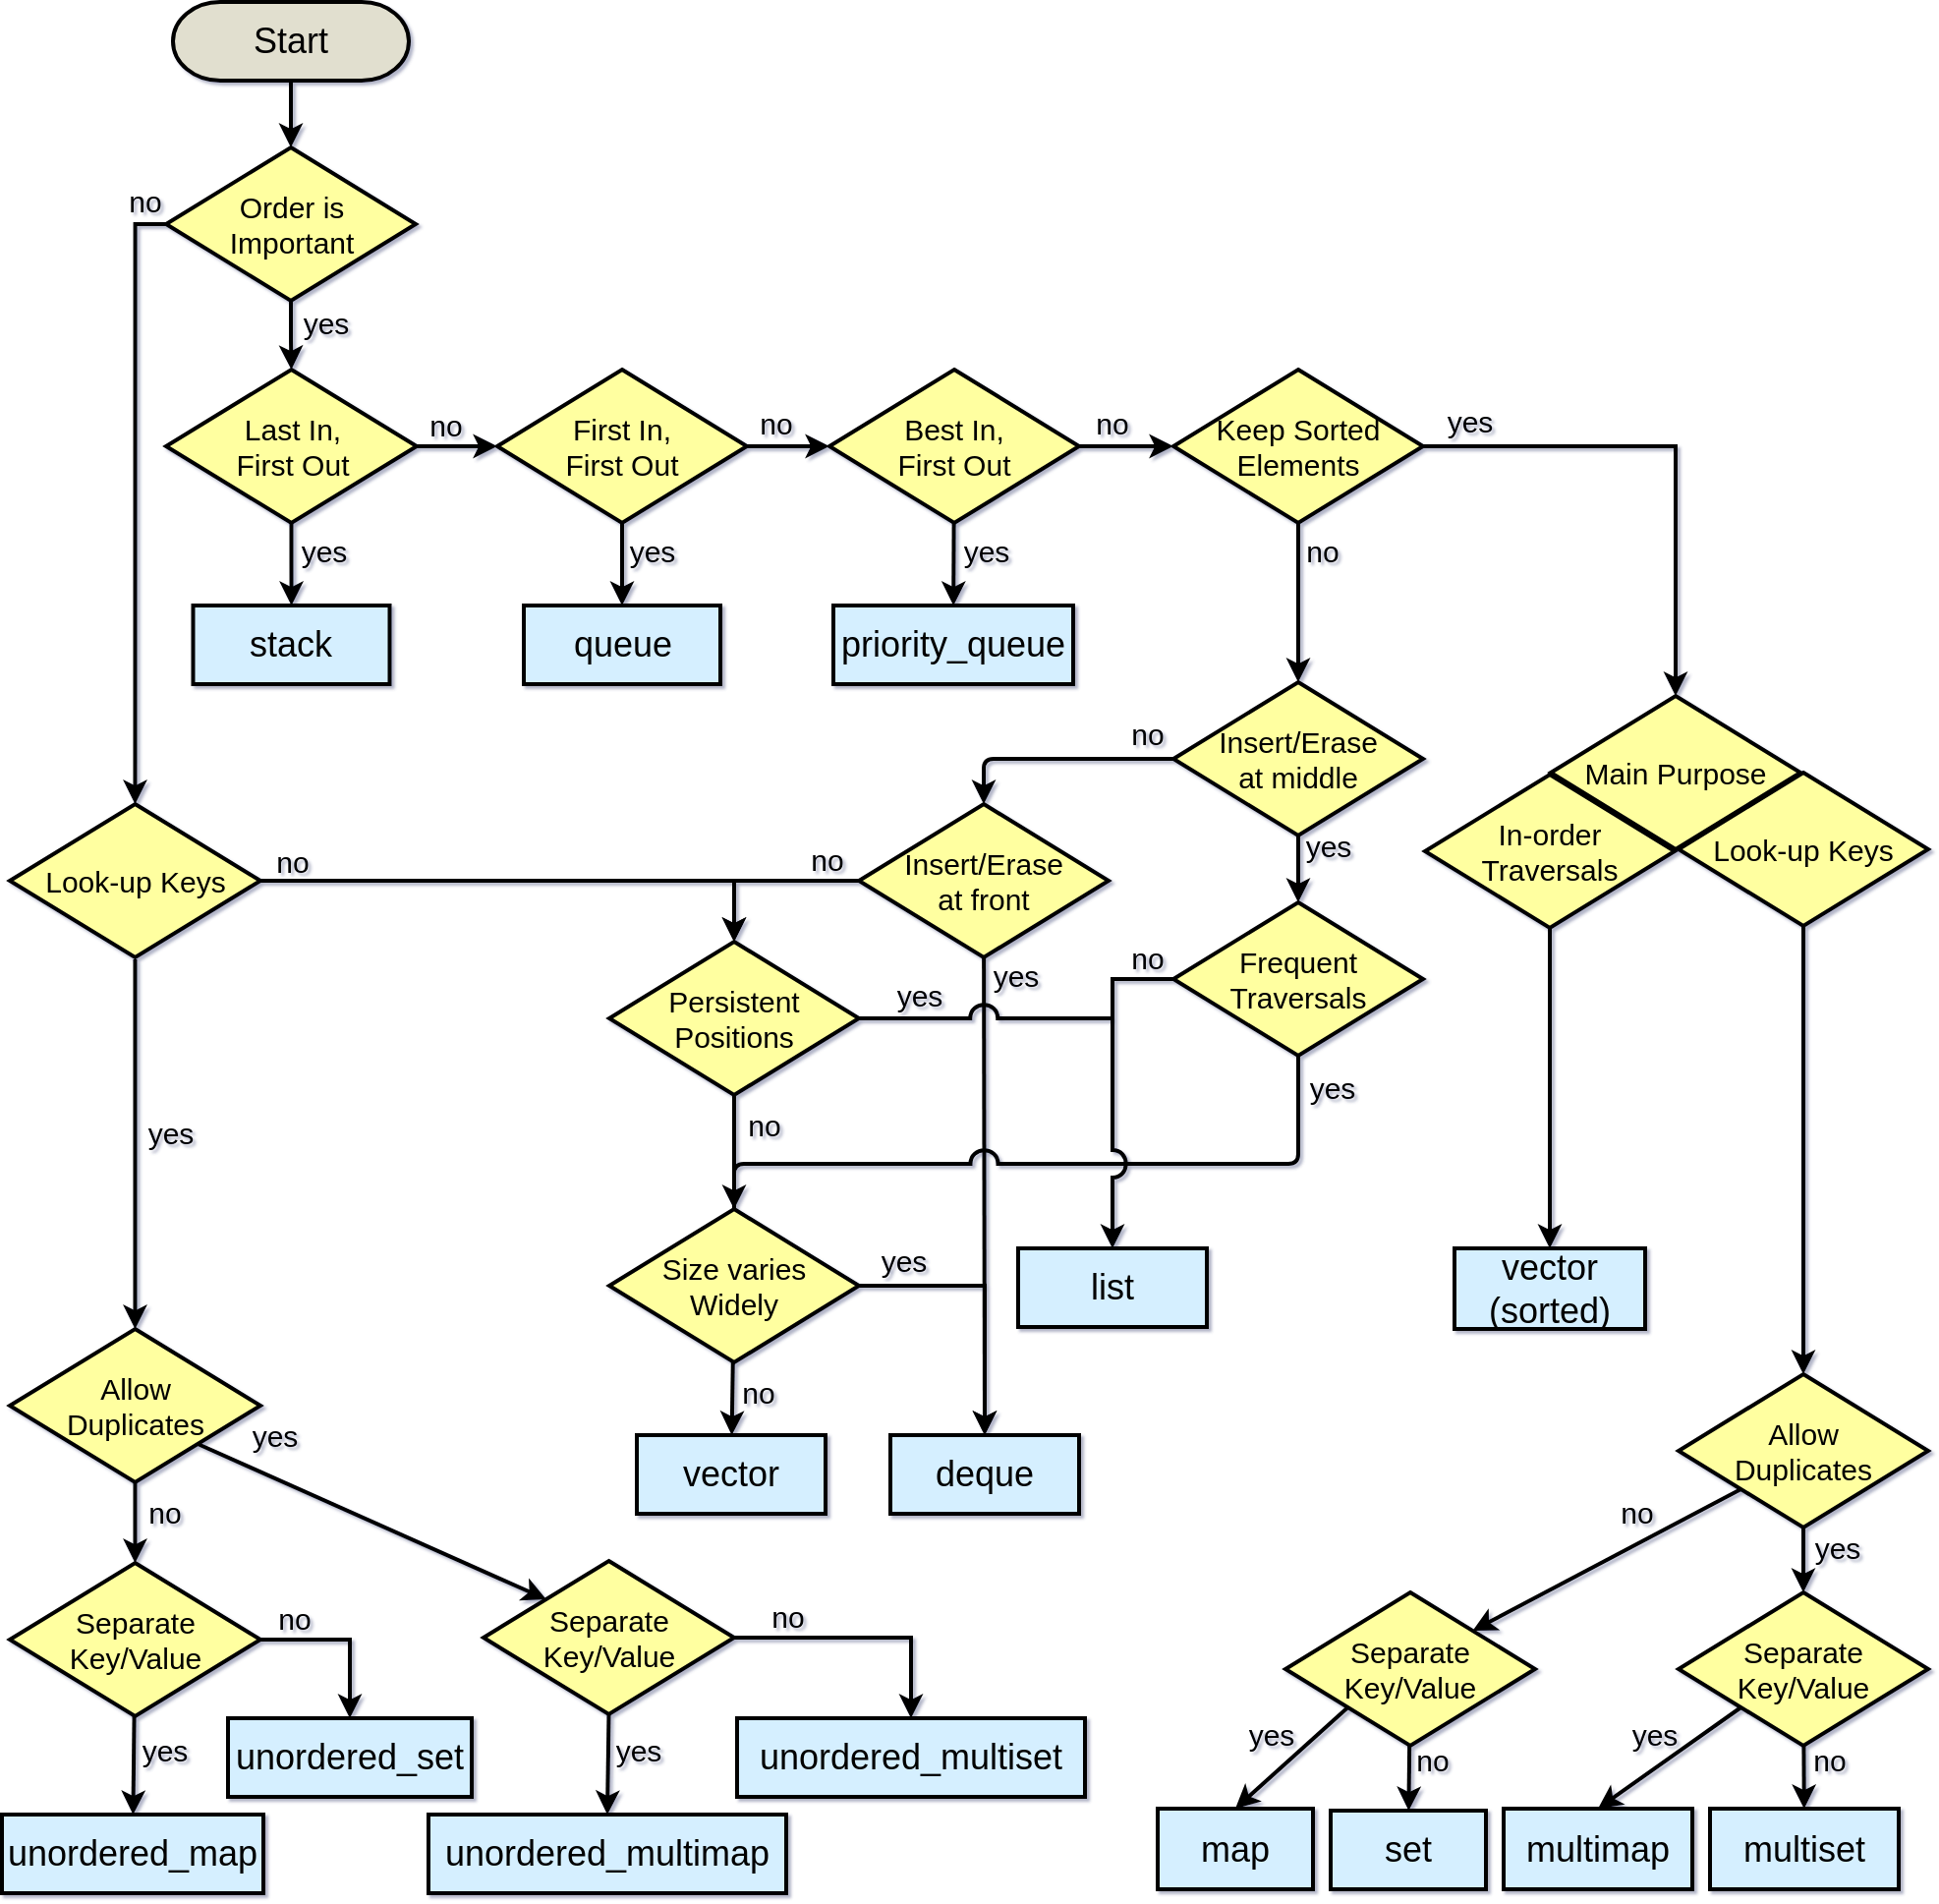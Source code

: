 <mxfile version="25.0.3" pages="2">
  <diagram name="cpp" id="GzzUvKMkTQ1yRovQ7K6j">
    <mxGraphModel dx="1050" dy="522" grid="1" gridSize="1" guides="1" tooltips="1" connect="1" arrows="1" fold="1" page="1" pageScale="1" pageWidth="1000" pageHeight="1000" math="0" shadow="1">
      <root>
        <mxCell id="8XgaqsMMWeKaeEVlrfNf-0" />
        <mxCell id="8XgaqsMMWeKaeEVlrfNf-1" parent="8XgaqsMMWeKaeEVlrfNf-0" />
        <mxCell id="8XgaqsMMWeKaeEVlrfNf-2" value="&lt;span style=&quot;font-size: 15px&quot;&gt;Look-up Keys&lt;/span&gt;" style="rhombus;whiteSpace=wrap;html=1;fontFamily=Helvetica;fontSize=12;fontColor=#000000;align=center;strokeColor=#000000;strokeWidth=2;fillColor=#FFFFA0;" parent="8XgaqsMMWeKaeEVlrfNf-1" vertex="1">
          <mxGeometry x="5" y="409" width="127.5" height="78" as="geometry" />
        </mxCell>
        <mxCell id="8XgaqsMMWeKaeEVlrfNf-3" value="" style="edgeStyle=orthogonalEdgeStyle;rounded=0;orthogonalLoop=1;jettySize=auto;html=1;fontColor=#F700FF;strokeWidth=2;" parent="8XgaqsMMWeKaeEVlrfNf-1" source="8XgaqsMMWeKaeEVlrfNf-4" target="8XgaqsMMWeKaeEVlrfNf-6" edge="1">
          <mxGeometry relative="1" as="geometry" />
        </mxCell>
        <mxCell id="8XgaqsMMWeKaeEVlrfNf-4" value="&lt;font style=&quot;font-size: 18px&quot; face=&quot;Helvetica&quot;&gt;Start&lt;/font&gt;" style="rounded=1;whiteSpace=wrap;html=1;fillColor=#E1DFCF;arcSize=60;labelBorderColor=none;strokeWidth=2;fontFamily=comic sans;fontSize=15;snapToPoint=0;" parent="8XgaqsMMWeKaeEVlrfNf-1" vertex="1">
          <mxGeometry x="88" y="1" width="120" height="40" as="geometry" />
        </mxCell>
        <mxCell id="8XgaqsMMWeKaeEVlrfNf-5" value="" style="edgeStyle=orthogonalEdgeStyle;rounded=0;orthogonalLoop=1;jettySize=auto;html=1;fontColor=#F700FF;strokeWidth=2;" parent="8XgaqsMMWeKaeEVlrfNf-1" source="8XgaqsMMWeKaeEVlrfNf-6" target="8XgaqsMMWeKaeEVlrfNf-9" edge="1">
          <mxGeometry relative="1" as="geometry" />
        </mxCell>
        <mxCell id="8XgaqsMMWeKaeEVlrfNf-6" value="&lt;font style=&quot;font-size: 15px&quot;&gt;Order is&lt;br&gt;Important&lt;/font&gt;" style="rhombus;whiteSpace=wrap;html=1;fontFamily=Helvetica;fontSize=12;fontColor=#000000;align=center;strokeColor=#000000;strokeWidth=2;fillColor=#FFFFA0;" parent="8XgaqsMMWeKaeEVlrfNf-1" vertex="1">
          <mxGeometry x="84.5" y="75" width="127" height="78" as="geometry" />
        </mxCell>
        <mxCell id="8XgaqsMMWeKaeEVlrfNf-7" value="" style="edgeStyle=orthogonalEdgeStyle;rounded=0;orthogonalLoop=1;jettySize=auto;html=1;fontColor=#F700FF;strokeWidth=2;" parent="8XgaqsMMWeKaeEVlrfNf-1" source="8XgaqsMMWeKaeEVlrfNf-9" target="8XgaqsMMWeKaeEVlrfNf-12" edge="1">
          <mxGeometry relative="1" as="geometry" />
        </mxCell>
        <mxCell id="8XgaqsMMWeKaeEVlrfNf-8" value="" style="edgeStyle=orthogonalEdgeStyle;rounded=0;orthogonalLoop=1;jettySize=auto;html=1;fontColor=#F700FF;strokeWidth=2;" parent="8XgaqsMMWeKaeEVlrfNf-1" source="8XgaqsMMWeKaeEVlrfNf-9" target="8XgaqsMMWeKaeEVlrfNf-13" edge="1">
          <mxGeometry relative="1" as="geometry" />
        </mxCell>
        <mxCell id="8XgaqsMMWeKaeEVlrfNf-9" value="&lt;span style=&quot;font-size: 15px&quot;&gt;Last In,&lt;br&gt;First Out&lt;/span&gt;" style="rhombus;whiteSpace=wrap;html=1;fontFamily=Helvetica;fontSize=12;fontColor=#000000;align=center;strokeColor=#000000;strokeWidth=2;fillColor=#FFFFA0;" parent="8XgaqsMMWeKaeEVlrfNf-1" vertex="1">
          <mxGeometry x="84.5" y="188" width="127.5" height="78" as="geometry" />
        </mxCell>
        <mxCell id="8XgaqsMMWeKaeEVlrfNf-10" value="" style="edgeStyle=orthogonalEdgeStyle;rounded=0;orthogonalLoop=1;jettySize=auto;html=1;strokeWidth=2;fontColor=#F700FF;" parent="8XgaqsMMWeKaeEVlrfNf-1" source="8XgaqsMMWeKaeEVlrfNf-12" target="8XgaqsMMWeKaeEVlrfNf-14" edge="1">
          <mxGeometry relative="1" as="geometry" />
        </mxCell>
        <mxCell id="8XgaqsMMWeKaeEVlrfNf-11" value="" style="edgeStyle=orthogonalEdgeStyle;rounded=0;orthogonalLoop=1;jettySize=auto;html=1;strokeWidth=2;fontColor=#F700FF;" parent="8XgaqsMMWeKaeEVlrfNf-1" source="8XgaqsMMWeKaeEVlrfNf-12" target="8XgaqsMMWeKaeEVlrfNf-17" edge="1">
          <mxGeometry relative="1" as="geometry" />
        </mxCell>
        <mxCell id="8XgaqsMMWeKaeEVlrfNf-12" value="&lt;font style=&quot;font-size: 15px&quot;&gt;First In,&lt;br&gt;First Out&lt;/font&gt;" style="rhombus;whiteSpace=wrap;html=1;fontFamily=Helvetica;fontSize=12;fontColor=#000000;align=center;strokeColor=#000000;strokeWidth=2;fillColor=#FFFFA0;" parent="8XgaqsMMWeKaeEVlrfNf-1" vertex="1">
          <mxGeometry x="253" y="188" width="127" height="78" as="geometry" />
        </mxCell>
        <mxCell id="8XgaqsMMWeKaeEVlrfNf-13" value="&lt;font style=&quot;font-size: 18px&quot; color=&quot;#000000&quot;&gt;stack&lt;/font&gt;" style="rounded=0;whiteSpace=wrap;html=1;labelBackgroundColor=none;strokeColor=#000000;strokeWidth=2;fontColor=#F700FF;fillColor=#D5EFFF;imageWidth=24;" parent="8XgaqsMMWeKaeEVlrfNf-1" vertex="1">
          <mxGeometry x="98.25" y="308" width="100" height="40" as="geometry" />
        </mxCell>
        <mxCell id="8XgaqsMMWeKaeEVlrfNf-14" value="&lt;font style=&quot;font-size: 18px&quot; color=&quot;#000000&quot;&gt;queue&lt;/font&gt;" style="rounded=0;whiteSpace=wrap;html=1;labelBackgroundColor=none;strokeColor=#000000;strokeWidth=2;fontColor=#F700FF;fillColor=#D5EFFF;imageWidth=24;" parent="8XgaqsMMWeKaeEVlrfNf-1" vertex="1">
          <mxGeometry x="266.5" y="308" width="100" height="40" as="geometry" />
        </mxCell>
        <mxCell id="8XgaqsMMWeKaeEVlrfNf-15" value="" style="edgeStyle=orthogonalEdgeStyle;rounded=0;orthogonalLoop=1;jettySize=auto;html=1;strokeWidth=2;fontColor=#F700FF;" parent="8XgaqsMMWeKaeEVlrfNf-1" source="8XgaqsMMWeKaeEVlrfNf-17" target="8XgaqsMMWeKaeEVlrfNf-19" edge="1">
          <mxGeometry relative="1" as="geometry" />
        </mxCell>
        <mxCell id="8XgaqsMMWeKaeEVlrfNf-16" value="" style="edgeStyle=none;rounded=0;orthogonalLoop=1;jettySize=auto;html=1;startArrow=none;startFill=0;targetPerimeterSpacing=0;strokeWidth=2;fontColor=#000000;" parent="8XgaqsMMWeKaeEVlrfNf-1" source="8XgaqsMMWeKaeEVlrfNf-17" target="8XgaqsMMWeKaeEVlrfNf-21" edge="1">
          <mxGeometry relative="1" as="geometry" />
        </mxCell>
        <mxCell id="8XgaqsMMWeKaeEVlrfNf-17" value="&lt;font style=&quot;font-size: 15px&quot;&gt;Best In,&lt;br&gt;First Out&lt;/font&gt;" style="rhombus;whiteSpace=wrap;html=1;fontFamily=Helvetica;fontSize=12;fontColor=#000000;align=center;strokeColor=#000000;strokeWidth=2;fillColor=#FFFFA0;" parent="8XgaqsMMWeKaeEVlrfNf-1" vertex="1">
          <mxGeometry x="422" y="188" width="127" height="78" as="geometry" />
        </mxCell>
        <mxCell id="8XgaqsMMWeKaeEVlrfNf-18" value="" style="edgeStyle=none;rounded=0;orthogonalLoop=1;jettySize=auto;html=1;startArrow=none;startFill=0;endArrow=classic;endFill=1;targetPerimeterSpacing=0;strokeWidth=2;fontColor=#000000;" parent="8XgaqsMMWeKaeEVlrfNf-1" source="8XgaqsMMWeKaeEVlrfNf-19" target="8XgaqsMMWeKaeEVlrfNf-42" edge="1">
          <mxGeometry relative="1" as="geometry" />
        </mxCell>
        <mxCell id="8XgaqsMMWeKaeEVlrfNf-19" value="&lt;font style=&quot;font-size: 15px&quot;&gt;Keep Sorted&lt;br&gt;Elements&lt;/font&gt;" style="rhombus;whiteSpace=wrap;html=1;fontFamily=Helvetica;fontSize=12;fontColor=#000000;align=center;strokeColor=#000000;strokeWidth=2;fillColor=#FFFFA0;" parent="8XgaqsMMWeKaeEVlrfNf-1" vertex="1">
          <mxGeometry x="597" y="188" width="127" height="78" as="geometry" />
        </mxCell>
        <mxCell id="8XgaqsMMWeKaeEVlrfNf-20" value="" style="edgeStyle=segmentEdgeStyle;endArrow=classic;html=1;strokeWidth=2;fontColor=#000000;exitX=1;exitY=0.5;exitDx=0;exitDy=0;rounded=0;entryX=0.5;entryY=0;entryDx=0;entryDy=0;" parent="8XgaqsMMWeKaeEVlrfNf-1" source="8XgaqsMMWeKaeEVlrfNf-19" target="8XgaqsMMWeKaeEVlrfNf-22" edge="1">
          <mxGeometry width="50" height="50" relative="1" as="geometry">
            <mxPoint x="693" y="305" as="sourcePoint" />
            <mxPoint x="853" y="340" as="targetPoint" />
          </mxGeometry>
        </mxCell>
        <mxCell id="8XgaqsMMWeKaeEVlrfNf-21" value="&lt;font style=&quot;font-size: 18px&quot; color=&quot;#000000&quot;&gt;priority_queue&lt;/font&gt;" style="rounded=0;whiteSpace=wrap;html=1;labelBackgroundColor=none;strokeColor=#000000;strokeWidth=2;fontColor=#F700FF;fillColor=#D5EFFF;imageWidth=24;" parent="8XgaqsMMWeKaeEVlrfNf-1" vertex="1">
          <mxGeometry x="424" y="308" width="122" height="40" as="geometry" />
        </mxCell>
        <mxCell id="8XgaqsMMWeKaeEVlrfNf-22" value="&lt;span style=&quot;font-size: 15px&quot;&gt;Main Purpose&lt;/span&gt;" style="rhombus;whiteSpace=wrap;html=1;fontFamily=Helvetica;fontSize=12;fontColor=#000000;align=center;strokeWidth=2;fillColor=#FFFFA0;" parent="8XgaqsMMWeKaeEVlrfNf-1" vertex="1">
          <mxGeometry x="789" y="354" width="127" height="78" as="geometry" />
        </mxCell>
        <mxCell id="8XgaqsMMWeKaeEVlrfNf-23" value="" style="edgeStyle=none;rounded=0;orthogonalLoop=1;jettySize=auto;html=1;startArrow=none;startFill=0;targetPerimeterSpacing=0;strokeWidth=2;fontColor=#000000;endArrow=classic;endFill=1;" parent="8XgaqsMMWeKaeEVlrfNf-1" source="8XgaqsMMWeKaeEVlrfNf-24" target="8XgaqsMMWeKaeEVlrfNf-29" edge="1">
          <mxGeometry relative="1" as="geometry" />
        </mxCell>
        <mxCell id="8XgaqsMMWeKaeEVlrfNf-24" value="&lt;span style=&quot;font-size: 15px&quot;&gt;Look-up Keys&lt;/span&gt;" style="rhombus;whiteSpace=wrap;html=1;fontFamily=Helvetica;fontSize=12;fontColor=#000000;align=center;strokeColor=#000000;strokeWidth=2;fillColor=#FFFFA0;" parent="8XgaqsMMWeKaeEVlrfNf-1" vertex="1">
          <mxGeometry x="854" y="393" width="127" height="78" as="geometry" />
        </mxCell>
        <mxCell id="8XgaqsMMWeKaeEVlrfNf-25" value="" style="edgeStyle=none;rounded=0;orthogonalLoop=1;jettySize=auto;html=1;startArrow=none;startFill=0;endArrow=classic;endFill=1;targetPerimeterSpacing=0;strokeWidth=2;fontColor=#000000;" parent="8XgaqsMMWeKaeEVlrfNf-1" source="8XgaqsMMWeKaeEVlrfNf-26" target="8XgaqsMMWeKaeEVlrfNf-34" edge="1">
          <mxGeometry relative="1" as="geometry" />
        </mxCell>
        <mxCell id="8XgaqsMMWeKaeEVlrfNf-26" value="&lt;span style=&quot;font-size: 15px&quot;&gt;In-order&lt;br&gt;Traversals&lt;br&gt;&lt;/span&gt;" style="rhombus;whiteSpace=wrap;html=1;fontFamily=Helvetica;fontSize=12;fontColor=#000000;align=center;strokeColor=#000000;strokeWidth=2;fillColor=#FFFFA0;" parent="8XgaqsMMWeKaeEVlrfNf-1" vertex="1">
          <mxGeometry x="725" y="394" width="127" height="78" as="geometry" />
        </mxCell>
        <mxCell id="8XgaqsMMWeKaeEVlrfNf-27" value="" style="edgeStyle=none;rounded=0;orthogonalLoop=1;jettySize=auto;html=1;startArrow=none;startFill=0;targetPerimeterSpacing=0;strokeWidth=2;fontColor=#000000;" parent="8XgaqsMMWeKaeEVlrfNf-1" source="8XgaqsMMWeKaeEVlrfNf-29" target="8XgaqsMMWeKaeEVlrfNf-32" edge="1">
          <mxGeometry relative="1" as="geometry" />
        </mxCell>
        <mxCell id="8XgaqsMMWeKaeEVlrfNf-28" style="edgeStyle=none;rounded=0;orthogonalLoop=1;jettySize=auto;html=1;exitX=0;exitY=1;exitDx=0;exitDy=0;entryX=1;entryY=0;entryDx=0;entryDy=0;startArrow=none;startFill=0;endArrow=classic;endFill=1;targetPerimeterSpacing=0;strokeWidth=2;fontColor=#000000;" parent="8XgaqsMMWeKaeEVlrfNf-1" source="8XgaqsMMWeKaeEVlrfNf-29" target="8XgaqsMMWeKaeEVlrfNf-38" edge="1">
          <mxGeometry relative="1" as="geometry" />
        </mxCell>
        <mxCell id="8XgaqsMMWeKaeEVlrfNf-29" value="&lt;span style=&quot;font-size: 15px&quot;&gt;Allow&lt;br&gt;Duplicates&lt;br&gt;&lt;/span&gt;" style="rhombus;whiteSpace=wrap;html=1;fontFamily=Helvetica;fontSize=12;fontColor=#000000;align=center;strokeColor=#000000;strokeWidth=2;fillColor=#FFFFA0;" parent="8XgaqsMMWeKaeEVlrfNf-1" vertex="1">
          <mxGeometry x="854" y="699" width="127" height="78" as="geometry" />
        </mxCell>
        <mxCell id="8XgaqsMMWeKaeEVlrfNf-30" value="" style="edgeStyle=none;rounded=0;orthogonalLoop=1;jettySize=auto;html=1;startArrow=none;startFill=0;targetPerimeterSpacing=0;strokeWidth=2;fontColor=#000000;" parent="8XgaqsMMWeKaeEVlrfNf-1" source="8XgaqsMMWeKaeEVlrfNf-32" target="8XgaqsMMWeKaeEVlrfNf-33" edge="1">
          <mxGeometry relative="1" as="geometry" />
        </mxCell>
        <mxCell id="8XgaqsMMWeKaeEVlrfNf-31" style="edgeStyle=none;rounded=0;orthogonalLoop=1;jettySize=auto;html=1;exitX=0;exitY=1;exitDx=0;exitDy=0;entryX=0.5;entryY=0;entryDx=0;entryDy=0;startArrow=none;startFill=0;endArrow=classic;endFill=1;targetPerimeterSpacing=0;strokeWidth=2;fontColor=#000000;" parent="8XgaqsMMWeKaeEVlrfNf-1" source="8XgaqsMMWeKaeEVlrfNf-32" target="8XgaqsMMWeKaeEVlrfNf-35" edge="1">
          <mxGeometry relative="1" as="geometry" />
        </mxCell>
        <mxCell id="8XgaqsMMWeKaeEVlrfNf-32" value="&lt;span style=&quot;font-size: 15px&quot;&gt;Separate&lt;/span&gt;&lt;br&gt;&lt;span style=&quot;font-size: 15px&quot;&gt;Key/Value&lt;/span&gt;" style="rhombus;whiteSpace=wrap;html=1;fontFamily=Helvetica;fontSize=12;fontColor=#000000;align=center;strokeColor=#000000;strokeWidth=2;fillColor=#FFFFA0;" parent="8XgaqsMMWeKaeEVlrfNf-1" vertex="1">
          <mxGeometry x="854" y="810" width="127" height="78" as="geometry" />
        </mxCell>
        <mxCell id="8XgaqsMMWeKaeEVlrfNf-33" value="&lt;font color=&quot;#000000&quot; style=&quot;font-size: 18px&quot;&gt;multiset&lt;/font&gt;" style="rounded=0;whiteSpace=wrap;html=1;fontFamily=Helvetica;fontSize=12;fontColor=#F700FF;align=center;strokeColor=#000000;strokeWidth=2;fillColor=#D5EFFF;" parent="8XgaqsMMWeKaeEVlrfNf-1" vertex="1">
          <mxGeometry x="870" y="920" width="96" height="41" as="geometry" />
        </mxCell>
        <mxCell id="8XgaqsMMWeKaeEVlrfNf-34" value="&lt;font color=&quot;#000000&quot;&gt;&lt;font style=&quot;font-size: 18px&quot;&gt;vector&lt;br&gt;(sorted)&lt;/font&gt;&lt;br&gt;&lt;/font&gt;" style="whiteSpace=wrap;html=1;strokeWidth=2;fillColor=#D5EFFF;rounded=0;fontColor=#F700FF;" parent="8XgaqsMMWeKaeEVlrfNf-1" vertex="1">
          <mxGeometry x="740" y="635" width="97" height="41" as="geometry" />
        </mxCell>
        <mxCell id="8XgaqsMMWeKaeEVlrfNf-35" value="&lt;font color=&quot;#000000&quot; style=&quot;font-size: 18px&quot;&gt;multimap&lt;/font&gt;" style="rounded=0;whiteSpace=wrap;html=1;fontFamily=Helvetica;fontSize=12;fontColor=#F700FF;align=center;strokeColor=#000000;strokeWidth=2;fillColor=#D5EFFF;" parent="8XgaqsMMWeKaeEVlrfNf-1" vertex="1">
          <mxGeometry x="765" y="920" width="96" height="41" as="geometry" />
        </mxCell>
        <mxCell id="8XgaqsMMWeKaeEVlrfNf-36" style="edgeStyle=none;rounded=0;orthogonalLoop=1;jettySize=auto;html=1;exitX=0;exitY=1;exitDx=0;exitDy=0;entryX=0.5;entryY=0;entryDx=0;entryDy=0;startArrow=none;startFill=0;endArrow=classic;endFill=1;targetPerimeterSpacing=0;strokeWidth=2;fontColor=#000000;" parent="8XgaqsMMWeKaeEVlrfNf-1" source="8XgaqsMMWeKaeEVlrfNf-38" target="8XgaqsMMWeKaeEVlrfNf-40" edge="1">
          <mxGeometry relative="1" as="geometry" />
        </mxCell>
        <mxCell id="8XgaqsMMWeKaeEVlrfNf-37" value="" style="edgeStyle=none;rounded=0;orthogonalLoop=1;jettySize=auto;html=1;startArrow=none;startFill=0;endArrow=classic;endFill=1;targetPerimeterSpacing=0;strokeWidth=2;fontColor=#000000;" parent="8XgaqsMMWeKaeEVlrfNf-1" source="8XgaqsMMWeKaeEVlrfNf-38" target="8XgaqsMMWeKaeEVlrfNf-39" edge="1">
          <mxGeometry relative="1" as="geometry" />
        </mxCell>
        <mxCell id="8XgaqsMMWeKaeEVlrfNf-38" value="&lt;span style=&quot;font-size: 15px&quot;&gt;Separate&lt;br&gt;Key/Value&lt;br&gt;&lt;/span&gt;" style="rhombus;whiteSpace=wrap;html=1;fontFamily=Helvetica;fontSize=12;fontColor=#000000;align=center;strokeColor=#000000;strokeWidth=2;fillColor=#FFFFA0;" parent="8XgaqsMMWeKaeEVlrfNf-1" vertex="1">
          <mxGeometry x="654" y="810" width="127" height="78" as="geometry" />
        </mxCell>
        <mxCell id="8XgaqsMMWeKaeEVlrfNf-39" value="&lt;font color=&quot;#000000&quot; style=&quot;font-size: 18px&quot;&gt;set&lt;/font&gt;" style="rounded=0;whiteSpace=wrap;html=1;fontFamily=Helvetica;fontSize=12;fontColor=#F700FF;align=center;strokeColor=#000000;strokeWidth=2;fillColor=#D5EFFF;" parent="8XgaqsMMWeKaeEVlrfNf-1" vertex="1">
          <mxGeometry x="677" y="921" width="79" height="40" as="geometry" />
        </mxCell>
        <mxCell id="8XgaqsMMWeKaeEVlrfNf-40" value="&lt;font color=&quot;#000000&quot; style=&quot;font-size: 18px&quot;&gt;map&lt;br&gt;&lt;/font&gt;" style="rounded=0;whiteSpace=wrap;html=1;fontFamily=Helvetica;fontSize=12;fontColor=#F700FF;align=center;strokeColor=#000000;strokeWidth=2;fillColor=#D5EFFF;" parent="8XgaqsMMWeKaeEVlrfNf-1" vertex="1">
          <mxGeometry x="589" y="920" width="79" height="41" as="geometry" />
        </mxCell>
        <mxCell id="8XgaqsMMWeKaeEVlrfNf-41" value="" style="edgeStyle=none;rounded=0;orthogonalLoop=1;jettySize=auto;html=1;startArrow=none;startFill=0;endArrow=classic;endFill=1;targetPerimeterSpacing=0;strokeWidth=2;fontColor=#000000;" parent="8XgaqsMMWeKaeEVlrfNf-1" source="8XgaqsMMWeKaeEVlrfNf-42" target="8XgaqsMMWeKaeEVlrfNf-44" edge="1">
          <mxGeometry relative="1" as="geometry" />
        </mxCell>
        <mxCell id="8XgaqsMMWeKaeEVlrfNf-42" value="&lt;font style=&quot;font-size: 15px&quot;&gt;Insert/Erase&lt;br&gt;at middle&lt;/font&gt;" style="rhombus;whiteSpace=wrap;html=1;fontFamily=Helvetica;fontSize=12;fontColor=#000000;align=center;strokeColor=#000000;strokeWidth=2;fillColor=#FFFFA0;" parent="8XgaqsMMWeKaeEVlrfNf-1" vertex="1">
          <mxGeometry x="597" y="347" width="127" height="78" as="geometry" />
        </mxCell>
        <mxCell id="8XgaqsMMWeKaeEVlrfNf-44" value="&lt;font style=&quot;font-size: 15px&quot;&gt;Frequent&lt;br&gt;Traversals&lt;/font&gt;" style="rhombus;whiteSpace=wrap;html=1;fontFamily=Helvetica;fontSize=12;fontColor=#000000;align=center;strokeColor=#000000;strokeWidth=2;fillColor=#FFFFA0;" parent="8XgaqsMMWeKaeEVlrfNf-1" vertex="1">
          <mxGeometry x="597" y="459" width="127" height="78" as="geometry" />
        </mxCell>
        <mxCell id="8XgaqsMMWeKaeEVlrfNf-45" value="" style="edgeStyle=none;rounded=0;orthogonalLoop=1;jettySize=auto;html=1;startArrow=none;startFill=0;endArrow=classic;endFill=1;targetPerimeterSpacing=0;strokeWidth=2;fontColor=#000000;" parent="8XgaqsMMWeKaeEVlrfNf-1" target="8XgaqsMMWeKaeEVlrfNf-49" edge="1">
          <mxGeometry relative="1" as="geometry">
            <mxPoint x="68.75" y="488" as="sourcePoint" />
          </mxGeometry>
        </mxCell>
        <mxCell id="8XgaqsMMWeKaeEVlrfNf-46" value="" style="edgeStyle=segmentEdgeStyle;endArrow=classic;html=1;strokeWidth=2;fontColor=#000000;exitX=0;exitY=0.5;exitDx=0;exitDy=0;rounded=0;entryX=0.5;entryY=0;entryDx=0;entryDy=0;" parent="8XgaqsMMWeKaeEVlrfNf-1" source="8XgaqsMMWeKaeEVlrfNf-6" target="8XgaqsMMWeKaeEVlrfNf-2" edge="1">
          <mxGeometry width="50" height="50" relative="1" as="geometry">
            <mxPoint x="84.5" y="114" as="sourcePoint" />
            <mxPoint x="68" y="385" as="targetPoint" />
          </mxGeometry>
        </mxCell>
        <mxCell id="8XgaqsMMWeKaeEVlrfNf-47" value="" style="edgeStyle=none;rounded=0;orthogonalLoop=1;jettySize=auto;html=1;startArrow=none;startFill=0;endArrow=classic;endFill=1;targetPerimeterSpacing=0;strokeWidth=2;fontColor=#000000;" parent="8XgaqsMMWeKaeEVlrfNf-1" source="8XgaqsMMWeKaeEVlrfNf-49" target="8XgaqsMMWeKaeEVlrfNf-51" edge="1">
          <mxGeometry relative="1" as="geometry" />
        </mxCell>
        <mxCell id="8XgaqsMMWeKaeEVlrfNf-48" style="edgeStyle=none;rounded=0;orthogonalLoop=1;jettySize=auto;html=1;exitX=1;exitY=1;exitDx=0;exitDy=0;entryX=0;entryY=0;entryDx=0;entryDy=0;strokeWidth=2;" parent="8XgaqsMMWeKaeEVlrfNf-1" source="8XgaqsMMWeKaeEVlrfNf-49" target="8XgaqsMMWeKaeEVlrfNf-56" edge="1">
          <mxGeometry relative="1" as="geometry" />
        </mxCell>
        <mxCell id="8XgaqsMMWeKaeEVlrfNf-49" value="&lt;font style=&quot;font-size: 15px&quot;&gt;Allow&lt;br&gt;Duplicates&lt;/font&gt;" style="rhombus;whiteSpace=wrap;html=1;fontFamily=Helvetica;fontSize=12;fontColor=#000000;align=center;strokeColor=#000000;strokeWidth=2;fillColor=#FFFFA0;" parent="8XgaqsMMWeKaeEVlrfNf-1" vertex="1">
          <mxGeometry x="5" y="676" width="127.5" height="78" as="geometry" />
        </mxCell>
        <mxCell id="8XgaqsMMWeKaeEVlrfNf-50" value="" style="edgeStyle=none;rounded=0;orthogonalLoop=1;jettySize=auto;html=1;strokeWidth=2;" parent="8XgaqsMMWeKaeEVlrfNf-1" source="8XgaqsMMWeKaeEVlrfNf-51" target="8XgaqsMMWeKaeEVlrfNf-52" edge="1">
          <mxGeometry relative="1" as="geometry" />
        </mxCell>
        <mxCell id="8XgaqsMMWeKaeEVlrfNf-51" value="&lt;span style=&quot;font-size: 15px&quot;&gt;Separate&lt;br&gt;Key/Value&lt;/span&gt;" style="rhombus;whiteSpace=wrap;html=1;fontFamily=Helvetica;fontSize=12;fontColor=#000000;align=center;strokeColor=#000000;strokeWidth=2;fillColor=#FFFFA0;" parent="8XgaqsMMWeKaeEVlrfNf-1" vertex="1">
          <mxGeometry x="5" y="795" width="127.5" height="78" as="geometry" />
        </mxCell>
        <mxCell id="8XgaqsMMWeKaeEVlrfNf-52" value="&lt;font color=&quot;#000000&quot; style=&quot;font-size: 18px&quot;&gt;unordered_map&lt;/font&gt;" style="whiteSpace=wrap;html=1;strokeWidth=2;fillColor=#D5EFFF;rounded=0;fontColor=#F700FF;fontSize=15;" parent="8XgaqsMMWeKaeEVlrfNf-1" vertex="1">
          <mxGeometry x="1" y="923" width="133" height="40" as="geometry" />
        </mxCell>
        <mxCell id="8XgaqsMMWeKaeEVlrfNf-53" value="&lt;font color=&quot;#000000&quot; style=&quot;font-size: 18px&quot;&gt;unordered_set&lt;/font&gt;" style="whiteSpace=wrap;html=1;strokeWidth=2;fillColor=#D5EFFF;rounded=0;fontColor=#F700FF;fontSize=15;" parent="8XgaqsMMWeKaeEVlrfNf-1" vertex="1">
          <mxGeometry x="116" y="874" width="124" height="40" as="geometry" />
        </mxCell>
        <mxCell id="8XgaqsMMWeKaeEVlrfNf-54" value="" style="edgeStyle=segmentEdgeStyle;endArrow=classic;html=1;strokeWidth=2;exitX=1;exitY=0.5;exitDx=0;exitDy=0;rounded=0;entryX=0.5;entryY=0;entryDx=0;entryDy=0;" parent="8XgaqsMMWeKaeEVlrfNf-1" source="8XgaqsMMWeKaeEVlrfNf-51" target="8XgaqsMMWeKaeEVlrfNf-53" edge="1">
          <mxGeometry width="50" height="50" relative="1" as="geometry">
            <mxPoint x="202" y="800" as="sourcePoint" />
            <mxPoint x="177" y="864" as="targetPoint" />
          </mxGeometry>
        </mxCell>
        <mxCell id="8XgaqsMMWeKaeEVlrfNf-55" style="edgeStyle=none;rounded=0;orthogonalLoop=1;jettySize=auto;html=1;exitX=0.5;exitY=1;exitDx=0;exitDy=0;entryX=0.5;entryY=0;entryDx=0;entryDy=0;strokeWidth=2;" parent="8XgaqsMMWeKaeEVlrfNf-1" source="8XgaqsMMWeKaeEVlrfNf-56" target="8XgaqsMMWeKaeEVlrfNf-57" edge="1">
          <mxGeometry relative="1" as="geometry" />
        </mxCell>
        <mxCell id="8XgaqsMMWeKaeEVlrfNf-56" value="&lt;span style=&quot;font-size: 15px&quot;&gt;Separate Key/Value&lt;/span&gt;" style="rhombus;whiteSpace=wrap;html=1;fontFamily=Helvetica;fontSize=12;fontColor=#000000;align=center;strokeColor=#000000;strokeWidth=2;fillColor=#FFFFA0;" parent="8XgaqsMMWeKaeEVlrfNf-1" vertex="1">
          <mxGeometry x="246" y="794" width="127.5" height="78" as="geometry" />
        </mxCell>
        <mxCell id="8XgaqsMMWeKaeEVlrfNf-57" value="&lt;font color=&quot;#000000&quot; style=&quot;font-size: 18px&quot;&gt;unordered_multimap&lt;/font&gt;" style="whiteSpace=wrap;html=1;strokeWidth=2;fillColor=#D5EFFF;rounded=0;fontColor=#F700FF;fontSize=15;" parent="8XgaqsMMWeKaeEVlrfNf-1" vertex="1">
          <mxGeometry x="218" y="923" width="182" height="40" as="geometry" />
        </mxCell>
        <mxCell id="8XgaqsMMWeKaeEVlrfNf-58" value="&lt;font color=&quot;#000000&quot; style=&quot;font-size: 18px&quot;&gt;unordered_multiset&lt;/font&gt;" style="whiteSpace=wrap;html=1;strokeWidth=2;fillColor=#D5EFFF;rounded=0;fontColor=#F700FF;fontSize=15;" parent="8XgaqsMMWeKaeEVlrfNf-1" vertex="1">
          <mxGeometry x="375" y="874" width="177" height="40" as="geometry" />
        </mxCell>
        <mxCell id="8XgaqsMMWeKaeEVlrfNf-59" value="" style="edgeStyle=segmentEdgeStyle;endArrow=classic;html=1;strokeWidth=2;exitX=1;exitY=0.5;exitDx=0;exitDy=0;rounded=0;entryX=0.5;entryY=0;entryDx=0;entryDy=0;" parent="8XgaqsMMWeKaeEVlrfNf-1" source="8XgaqsMMWeKaeEVlrfNf-56" target="8XgaqsMMWeKaeEVlrfNf-58" edge="1">
          <mxGeometry width="50" height="50" relative="1" as="geometry">
            <mxPoint x="503" y="802" as="sourcePoint" />
            <mxPoint x="463" y="860" as="targetPoint" />
          </mxGeometry>
        </mxCell>
        <mxCell id="8XgaqsMMWeKaeEVlrfNf-60" value="" style="edgeStyle=none;rounded=0;jumpStyle=arc;orthogonalLoop=1;jettySize=auto;html=1;startArrow=none;startFill=0;endArrow=classic;endFill=1;targetPerimeterSpacing=0;strokeColor=#000000;strokeWidth=2;fontColor=#000000;entryX=0.5;entryY=0;entryDx=0;entryDy=0;jumpSize=12;" parent="8XgaqsMMWeKaeEVlrfNf-1" source="8XgaqsMMWeKaeEVlrfNf-61" target="8XgaqsMMWeKaeEVlrfNf-70" edge="1">
          <mxGeometry relative="1" as="geometry">
            <mxPoint x="500.5" y="780" as="targetPoint" />
          </mxGeometry>
        </mxCell>
        <mxCell id="8XgaqsMMWeKaeEVlrfNf-61" value="&lt;font style=&quot;font-size: 15px&quot;&gt;Insert/Erase&lt;br&gt;at front&lt;/font&gt;" style="rhombus;whiteSpace=wrap;html=1;fontFamily=Helvetica;fontSize=12;fontColor=#000000;align=center;strokeColor=#000000;strokeWidth=2;fillColor=#FFFFA0;" parent="8XgaqsMMWeKaeEVlrfNf-1" vertex="1">
          <mxGeometry x="437" y="409" width="127" height="78" as="geometry" />
        </mxCell>
        <mxCell id="8XgaqsMMWeKaeEVlrfNf-62" value="" style="edgeStyle=segmentEdgeStyle;endArrow=classic;html=1;strokeWidth=2;fontColor=#000000;exitX=0;exitY=0.5;exitDx=0;exitDy=0;entryX=0.5;entryY=0;entryDx=0;entryDy=0;rounded=1;arcSize=10;" parent="8XgaqsMMWeKaeEVlrfNf-1" source="8XgaqsMMWeKaeEVlrfNf-42" target="8XgaqsMMWeKaeEVlrfNf-61" edge="1">
          <mxGeometry width="50" height="50" relative="1" as="geometry">
            <mxPoint x="348" y="394" as="sourcePoint" />
            <mxPoint x="500" y="400" as="targetPoint" />
          </mxGeometry>
        </mxCell>
        <mxCell id="8XgaqsMMWeKaeEVlrfNf-63" value="" style="edgeStyle=orthogonalEdgeStyle;rounded=0;jumpStyle=sharp;orthogonalLoop=1;jettySize=auto;html=1;startArrow=none;startFill=0;endArrow=none;endFill=0;targetPerimeterSpacing=0;strokeColor=#000000;strokeWidth=2;fontColor=#000000;" parent="8XgaqsMMWeKaeEVlrfNf-1" source="8XgaqsMMWeKaeEVlrfNf-64" target="8XgaqsMMWeKaeEVlrfNf-68" edge="1">
          <mxGeometry relative="1" as="geometry" />
        </mxCell>
        <mxCell id="8XgaqsMMWeKaeEVlrfNf-64" value="&lt;span style=&quot;font-size: 15px&quot;&gt;Persistent Positions&lt;/span&gt;" style="rhombus;whiteSpace=wrap;html=1;fontFamily=Helvetica;fontSize=12;fontColor=#000000;align=center;strokeColor=#000000;strokeWidth=2;fillColor=#FFFFA0;" parent="8XgaqsMMWeKaeEVlrfNf-1" vertex="1">
          <mxGeometry x="310" y="479" width="127" height="78" as="geometry" />
        </mxCell>
        <mxCell id="8XgaqsMMWeKaeEVlrfNf-65" value="" style="edgeStyle=segmentEdgeStyle;endArrow=classic;html=1;strokeColor=#000000;strokeWidth=2;fontColor=#000000;exitX=1;exitY=0.5;exitDx=0;exitDy=0;rounded=0;entryX=0.5;entryY=0;entryDx=0;entryDy=0;" parent="8XgaqsMMWeKaeEVlrfNf-1" source="8XgaqsMMWeKaeEVlrfNf-2" target="8XgaqsMMWeKaeEVlrfNf-64" edge="1">
          <mxGeometry width="50" height="50" relative="1" as="geometry">
            <mxPoint x="226" y="447" as="sourcePoint" />
            <mxPoint x="374" y="470" as="targetPoint" />
          </mxGeometry>
        </mxCell>
        <mxCell id="8XgaqsMMWeKaeEVlrfNf-66" value="" style="edgeStyle=segmentEdgeStyle;endArrow=classic;html=1;strokeColor=#000000;strokeWidth=2;fontColor=#000000;exitX=0;exitY=0.5;exitDx=0;exitDy=0;rounded=0;entryX=0.5;entryY=0;entryDx=0;entryDy=0;" parent="8XgaqsMMWeKaeEVlrfNf-1" source="8XgaqsMMWeKaeEVlrfNf-61" target="8XgaqsMMWeKaeEVlrfNf-64" edge="1">
          <mxGeometry width="50" height="50" relative="1" as="geometry">
            <mxPoint x="306" y="392" as="sourcePoint" />
            <mxPoint x="373" y="470" as="targetPoint" />
          </mxGeometry>
        </mxCell>
        <mxCell id="8XgaqsMMWeKaeEVlrfNf-67" value="" style="edgeStyle=none;rounded=0;jumpStyle=sharp;orthogonalLoop=1;jettySize=auto;html=1;startArrow=none;startFill=0;endArrow=classic;endFill=1;targetPerimeterSpacing=0;strokeColor=#000000;strokeWidth=2;fontColor=#000000;" parent="8XgaqsMMWeKaeEVlrfNf-1" source="8XgaqsMMWeKaeEVlrfNf-68" target="8XgaqsMMWeKaeEVlrfNf-69" edge="1">
          <mxGeometry relative="1" as="geometry" />
        </mxCell>
        <mxCell id="8XgaqsMMWeKaeEVlrfNf-68" value="&lt;span style=&quot;font-size: 15px&quot;&gt;Size varies&lt;br&gt;Widely&lt;/span&gt;" style="rhombus;whiteSpace=wrap;html=1;fontFamily=Helvetica;fontSize=12;fontColor=#000000;align=center;strokeColor=#000000;strokeWidth=2;fillColor=#FFFFA0;" parent="8XgaqsMMWeKaeEVlrfNf-1" vertex="1">
          <mxGeometry x="310" y="615" width="127" height="78" as="geometry" />
        </mxCell>
        <mxCell id="8XgaqsMMWeKaeEVlrfNf-69" value="&lt;font color=&quot;#000000&quot; style=&quot;font-size: 18px&quot;&gt;vector&lt;/font&gt;" style="whiteSpace=wrap;html=1;strokeWidth=2;fillColor=#D5EFFF;rounded=0;fontColor=#F700FF;fontSize=15;" parent="8XgaqsMMWeKaeEVlrfNf-1" vertex="1">
          <mxGeometry x="324" y="730" width="96" height="40" as="geometry" />
        </mxCell>
        <mxCell id="8XgaqsMMWeKaeEVlrfNf-70" value="&lt;font color=&quot;#000000&quot; style=&quot;font-size: 18px&quot;&gt;deque&lt;/font&gt;" style="whiteSpace=wrap;html=1;strokeWidth=2;fillColor=#D5EFFF;rounded=0;fontColor=#F700FF;fontSize=15;" parent="8XgaqsMMWeKaeEVlrfNf-1" vertex="1">
          <mxGeometry x="453" y="730" width="96" height="40" as="geometry" />
        </mxCell>
        <mxCell id="8XgaqsMMWeKaeEVlrfNf-71" value="&lt;font color=&quot;#000000&quot; style=&quot;font-size: 18px&quot;&gt;list&lt;/font&gt;" style="whiteSpace=wrap;html=1;strokeWidth=2;fillColor=#D5EFFF;rounded=0;fontColor=#F700FF;fontSize=15;" parent="8XgaqsMMWeKaeEVlrfNf-1" vertex="1">
          <mxGeometry x="518" y="635" width="96" height="40" as="geometry" />
        </mxCell>
        <mxCell id="8XgaqsMMWeKaeEVlrfNf-72" value="" style="edgeStyle=segmentEdgeStyle;endArrow=classic;html=1;strokeColor=#000000;strokeWidth=2;fontColor=#000000;exitX=0.5;exitY=1;exitDx=0;exitDy=0;endFill=1;jumpStyle=arc;jumpSize=12;rounded=1;entryX=0.5;entryY=0;entryDx=0;entryDy=0;endSize=6;arcSize=10;" parent="8XgaqsMMWeKaeEVlrfNf-1" source="8XgaqsMMWeKaeEVlrfNf-44" target="8XgaqsMMWeKaeEVlrfNf-68" edge="1">
          <mxGeometry width="50" height="50" relative="1" as="geometry">
            <mxPoint x="623" y="632" as="sourcePoint" />
            <mxPoint x="374" y="589" as="targetPoint" />
            <Array as="points">
              <mxPoint x="661" y="592" />
              <mxPoint x="374" y="592" />
            </Array>
          </mxGeometry>
        </mxCell>
        <mxCell id="8XgaqsMMWeKaeEVlrfNf-73" value="" style="edgeStyle=segmentEdgeStyle;endArrow=classic;html=1;strokeColor=#000000;strokeWidth=2;fontColor=#000000;exitX=1;exitY=0.5;exitDx=0;exitDy=0;entryX=0.5;entryY=0;entryDx=0;entryDy=0;rounded=0;" parent="8XgaqsMMWeKaeEVlrfNf-1" source="8XgaqsMMWeKaeEVlrfNf-68" target="8XgaqsMMWeKaeEVlrfNf-70" edge="1">
          <mxGeometry width="50" height="50" relative="1" as="geometry">
            <mxPoint x="436" y="685" as="sourcePoint" />
            <mxPoint x="486" y="635" as="targetPoint" />
          </mxGeometry>
        </mxCell>
        <mxCell id="8XgaqsMMWeKaeEVlrfNf-74" style="edgeStyle=orthogonalEdgeStyle;rounded=0;jumpStyle=arc;jumpSize=12;orthogonalLoop=1;jettySize=auto;html=1;entryX=1;entryY=0.5;entryDx=0;entryDy=0;startArrow=none;startFill=0;endArrow=none;endFill=0;targetPerimeterSpacing=0;strokeColor=#000000;strokeWidth=2;fontColor=#000000;" parent="8XgaqsMMWeKaeEVlrfNf-1" source="8XgaqsMMWeKaeEVlrfNf-44" target="8XgaqsMMWeKaeEVlrfNf-64" edge="1">
          <mxGeometry relative="1" as="geometry">
            <Array as="points">
              <mxPoint x="566" y="498" />
              <mxPoint x="566" y="518" />
            </Array>
          </mxGeometry>
        </mxCell>
        <mxCell id="8XgaqsMMWeKaeEVlrfNf-75" value="&lt;font style=&quot;font-size: 15px&quot;&gt;no&lt;/font&gt;" style="text;html=1;strokeColor=none;fillColor=none;align=center;verticalAlign=middle;whiteSpace=wrap;rounded=0;labelBackgroundColor=none;fontColor=#000000;" parent="8XgaqsMMWeKaeEVlrfNf-1" vertex="1">
          <mxGeometry x="54" y="92" width="40" height="20" as="geometry" />
        </mxCell>
        <mxCell id="8XgaqsMMWeKaeEVlrfNf-76" value="&lt;font style=&quot;font-size: 15px&quot;&gt;yes&lt;/font&gt;" style="text;html=1;strokeColor=none;fillColor=none;align=center;verticalAlign=middle;whiteSpace=wrap;rounded=0;labelBackgroundColor=none;fontColor=#000000;" parent="8XgaqsMMWeKaeEVlrfNf-1" vertex="1">
          <mxGeometry x="146" y="154" width="40" height="20" as="geometry" />
        </mxCell>
        <mxCell id="8XgaqsMMWeKaeEVlrfNf-77" value="&lt;font style=&quot;font-size: 15px&quot;&gt;no&lt;/font&gt;" style="text;html=1;strokeColor=none;fillColor=none;align=center;verticalAlign=middle;whiteSpace=wrap;rounded=0;labelBackgroundColor=none;fontColor=#000000;" parent="8XgaqsMMWeKaeEVlrfNf-1" vertex="1">
          <mxGeometry x="207" y="206" width="40" height="20" as="geometry" />
        </mxCell>
        <mxCell id="8XgaqsMMWeKaeEVlrfNf-78" value="&lt;font style=&quot;font-size: 15px&quot;&gt;no&lt;/font&gt;" style="text;html=1;strokeColor=none;fillColor=none;align=center;verticalAlign=middle;whiteSpace=wrap;rounded=0;labelBackgroundColor=none;fontColor=#000000;" parent="8XgaqsMMWeKaeEVlrfNf-1" vertex="1">
          <mxGeometry x="375" y="205" width="40" height="20" as="geometry" />
        </mxCell>
        <mxCell id="8XgaqsMMWeKaeEVlrfNf-79" value="&lt;font style=&quot;font-size: 15px&quot;&gt;no&lt;/font&gt;" style="text;html=1;strokeColor=none;fillColor=none;align=center;verticalAlign=middle;whiteSpace=wrap;rounded=0;labelBackgroundColor=none;fontColor=#000000;" parent="8XgaqsMMWeKaeEVlrfNf-1" vertex="1">
          <mxGeometry x="546" y="205" width="40" height="20" as="geometry" />
        </mxCell>
        <mxCell id="8XgaqsMMWeKaeEVlrfNf-80" value="&lt;font style=&quot;font-size: 15px&quot;&gt;yes&lt;/font&gt;" style="text;html=1;strokeColor=none;fillColor=none;align=center;verticalAlign=middle;whiteSpace=wrap;rounded=0;labelBackgroundColor=none;fontColor=#000000;" parent="8XgaqsMMWeKaeEVlrfNf-1" vertex="1">
          <mxGeometry x="728" y="204" width="40" height="20" as="geometry" />
        </mxCell>
        <mxCell id="8XgaqsMMWeKaeEVlrfNf-81" value="&lt;font style=&quot;font-size: 15px&quot;&gt;no&lt;/font&gt;" style="text;html=1;strokeColor=none;fillColor=none;align=center;verticalAlign=middle;whiteSpace=wrap;rounded=0;labelBackgroundColor=none;fontColor=#000000;" parent="8XgaqsMMWeKaeEVlrfNf-1" vertex="1">
          <mxGeometry x="653" y="270" width="40" height="20" as="geometry" />
        </mxCell>
        <mxCell id="8XgaqsMMWeKaeEVlrfNf-82" value="&lt;font style=&quot;font-size: 15px&quot;&gt;no&lt;/font&gt;" style="text;html=1;strokeColor=none;fillColor=none;align=center;verticalAlign=middle;whiteSpace=wrap;rounded=0;labelBackgroundColor=none;fontColor=#000000;" parent="8XgaqsMMWeKaeEVlrfNf-1" vertex="1">
          <mxGeometry x="564" y="363" width="40" height="20" as="geometry" />
        </mxCell>
        <mxCell id="8XgaqsMMWeKaeEVlrfNf-83" value="&lt;font style=&quot;font-size: 15px&quot;&gt;yes&lt;/font&gt;" style="text;html=1;strokeColor=none;fillColor=none;align=center;verticalAlign=middle;whiteSpace=wrap;rounded=0;labelBackgroundColor=none;fontColor=#000000;" parent="8XgaqsMMWeKaeEVlrfNf-1" vertex="1">
          <mxGeometry x="656" y="420" width="40" height="20" as="geometry" />
        </mxCell>
        <mxCell id="8XgaqsMMWeKaeEVlrfNf-84" value="&lt;font style=&quot;font-size: 15px&quot;&gt;yes&lt;/font&gt;" style="text;html=1;strokeColor=none;fillColor=none;align=center;verticalAlign=middle;whiteSpace=wrap;rounded=0;labelBackgroundColor=none;fontColor=#000000;" parent="8XgaqsMMWeKaeEVlrfNf-1" vertex="1">
          <mxGeometry x="497" y="486" width="40" height="20" as="geometry" />
        </mxCell>
        <mxCell id="8XgaqsMMWeKaeEVlrfNf-85" value="&lt;font style=&quot;font-size: 15px&quot;&gt;no&lt;/font&gt;" style="text;html=1;strokeColor=none;fillColor=none;align=center;verticalAlign=middle;whiteSpace=wrap;rounded=0;labelBackgroundColor=none;fontColor=#000000;" parent="8XgaqsMMWeKaeEVlrfNf-1" vertex="1">
          <mxGeometry x="564" y="477" width="40" height="20" as="geometry" />
        </mxCell>
        <mxCell id="8XgaqsMMWeKaeEVlrfNf-86" value="&lt;font style=&quot;font-size: 15px&quot;&gt;yes&lt;/font&gt;" style="text;html=1;strokeColor=none;fillColor=none;align=center;verticalAlign=middle;whiteSpace=wrap;rounded=0;labelBackgroundColor=none;fontColor=#000000;" parent="8XgaqsMMWeKaeEVlrfNf-1" vertex="1">
          <mxGeometry x="658" y="543" width="40" height="20" as="geometry" />
        </mxCell>
        <mxCell id="8XgaqsMMWeKaeEVlrfNf-87" value="&lt;font style=&quot;font-size: 15px&quot;&gt;yes&lt;/font&gt;" style="text;html=1;strokeColor=none;fillColor=none;align=center;verticalAlign=middle;whiteSpace=wrap;rounded=0;labelBackgroundColor=none;fontColor=#000000;" parent="8XgaqsMMWeKaeEVlrfNf-1" vertex="1">
          <mxGeometry x="448" y="496" width="40" height="20" as="geometry" />
        </mxCell>
        <mxCell id="8XgaqsMMWeKaeEVlrfNf-88" value="&lt;font style=&quot;font-size: 15px&quot;&gt;no&lt;/font&gt;" style="text;html=1;strokeColor=none;fillColor=none;align=center;verticalAlign=middle;whiteSpace=wrap;rounded=0;labelBackgroundColor=none;fontColor=#000000;" parent="8XgaqsMMWeKaeEVlrfNf-1" vertex="1">
          <mxGeometry x="401" y="427" width="40" height="20" as="geometry" />
        </mxCell>
        <mxCell id="8XgaqsMMWeKaeEVlrfNf-89" value="&lt;font style=&quot;font-size: 15px&quot;&gt;no&lt;/font&gt;" style="text;html=1;strokeColor=none;fillColor=none;align=center;verticalAlign=middle;whiteSpace=wrap;rounded=0;labelBackgroundColor=none;fontColor=#000000;" parent="8XgaqsMMWeKaeEVlrfNf-1" vertex="1">
          <mxGeometry x="813" y="759" width="40" height="20" as="geometry" />
        </mxCell>
        <mxCell id="8XgaqsMMWeKaeEVlrfNf-90" value="&lt;font style=&quot;font-size: 15px&quot;&gt;yes&lt;/font&gt;" style="text;html=1;strokeColor=none;fillColor=none;align=center;verticalAlign=middle;whiteSpace=wrap;rounded=0;labelBackgroundColor=none;fontColor=#000000;" parent="8XgaqsMMWeKaeEVlrfNf-1" vertex="1">
          <mxGeometry x="915" y="777" width="40" height="20" as="geometry" />
        </mxCell>
        <mxCell id="8XgaqsMMWeKaeEVlrfNf-91" value="&lt;font style=&quot;font-size: 15px&quot;&gt;yes&lt;/font&gt;" style="text;html=1;strokeColor=none;fillColor=none;align=center;verticalAlign=middle;whiteSpace=wrap;rounded=0;labelBackgroundColor=none;fontColor=#000000;" parent="8XgaqsMMWeKaeEVlrfNf-1" vertex="1">
          <mxGeometry x="822" y="872" width="40" height="20" as="geometry" />
        </mxCell>
        <mxCell id="8XgaqsMMWeKaeEVlrfNf-92" value="&lt;font style=&quot;font-size: 15px&quot;&gt;no&lt;/font&gt;" style="text;html=1;strokeColor=none;fillColor=none;align=center;verticalAlign=middle;whiteSpace=wrap;rounded=0;labelBackgroundColor=none;fontColor=#000000;" parent="8XgaqsMMWeKaeEVlrfNf-1" vertex="1">
          <mxGeometry x="911" y="885" width="40" height="20" as="geometry" />
        </mxCell>
        <mxCell id="8XgaqsMMWeKaeEVlrfNf-93" value="&lt;font style=&quot;font-size: 15px&quot;&gt;no&lt;/font&gt;" style="text;html=1;strokeColor=none;fillColor=none;align=center;verticalAlign=middle;whiteSpace=wrap;rounded=0;labelBackgroundColor=none;fontColor=#000000;" parent="8XgaqsMMWeKaeEVlrfNf-1" vertex="1">
          <mxGeometry x="709" y="885" width="40" height="20" as="geometry" />
        </mxCell>
        <mxCell id="8XgaqsMMWeKaeEVlrfNf-94" value="&lt;font style=&quot;font-size: 15px&quot;&gt;yes&lt;/font&gt;" style="text;html=1;strokeColor=none;fillColor=none;align=center;verticalAlign=middle;whiteSpace=wrap;rounded=0;labelBackgroundColor=none;fontColor=#000000;" parent="8XgaqsMMWeKaeEVlrfNf-1" vertex="1">
          <mxGeometry x="627" y="872" width="40" height="20" as="geometry" />
        </mxCell>
        <mxCell id="8XgaqsMMWeKaeEVlrfNf-95" value="&lt;font style=&quot;font-size: 15px&quot;&gt;yes&lt;/font&gt;" style="text;html=1;strokeColor=none;fillColor=none;align=center;verticalAlign=middle;whiteSpace=wrap;rounded=0;labelBackgroundColor=none;fontColor=#000000;" parent="8XgaqsMMWeKaeEVlrfNf-1" vertex="1">
          <mxGeometry x="440" y="631" width="40" height="20" as="geometry" />
        </mxCell>
        <mxCell id="8XgaqsMMWeKaeEVlrfNf-96" value="&lt;font style=&quot;font-size: 15px&quot;&gt;no&lt;/font&gt;" style="text;html=1;strokeColor=none;fillColor=none;align=center;verticalAlign=middle;whiteSpace=wrap;rounded=0;labelBackgroundColor=none;fontColor=#000000;" parent="8XgaqsMMWeKaeEVlrfNf-1" vertex="1">
          <mxGeometry x="369" y="562" width="40" height="20" as="geometry" />
        </mxCell>
        <mxCell id="8XgaqsMMWeKaeEVlrfNf-97" value="&lt;font style=&quot;font-size: 15px&quot;&gt;no&lt;/font&gt;" style="text;html=1;strokeColor=none;fillColor=none;align=center;verticalAlign=middle;whiteSpace=wrap;rounded=0;labelBackgroundColor=none;fontColor=#000000;" parent="8XgaqsMMWeKaeEVlrfNf-1" vertex="1">
          <mxGeometry x="129.25" y="428" width="40" height="20" as="geometry" />
        </mxCell>
        <mxCell id="8XgaqsMMWeKaeEVlrfNf-98" value="&lt;font style=&quot;font-size: 15px&quot;&gt;yes&lt;/font&gt;" style="text;html=1;strokeColor=none;fillColor=none;align=center;verticalAlign=middle;whiteSpace=wrap;rounded=0;labelBackgroundColor=none;fontColor=#000000;" parent="8XgaqsMMWeKaeEVlrfNf-1" vertex="1">
          <mxGeometry x="67" y="566" width="40" height="20" as="geometry" />
        </mxCell>
        <mxCell id="8XgaqsMMWeKaeEVlrfNf-99" value="&lt;font style=&quot;font-size: 15px&quot;&gt;yes&lt;/font&gt;" style="text;html=1;strokeColor=none;fillColor=none;align=center;verticalAlign=middle;whiteSpace=wrap;rounded=0;labelBackgroundColor=none;fontColor=#000000;" parent="8XgaqsMMWeKaeEVlrfNf-1" vertex="1">
          <mxGeometry x="120" y="720" width="40" height="20" as="geometry" />
        </mxCell>
        <mxCell id="8XgaqsMMWeKaeEVlrfNf-100" value="&lt;font style=&quot;font-size: 15px&quot;&gt;no&lt;/font&gt;" style="text;html=1;strokeColor=none;fillColor=none;align=center;verticalAlign=middle;whiteSpace=wrap;rounded=0;labelBackgroundColor=none;fontColor=#000000;" parent="8XgaqsMMWeKaeEVlrfNf-1" vertex="1">
          <mxGeometry x="64" y="759" width="40" height="20" as="geometry" />
        </mxCell>
        <mxCell id="8XgaqsMMWeKaeEVlrfNf-101" value="&lt;font style=&quot;font-size: 15px&quot;&gt;no&lt;/font&gt;" style="text;html=1;strokeColor=none;fillColor=none;align=center;verticalAlign=middle;whiteSpace=wrap;rounded=0;labelBackgroundColor=none;fontColor=#000000;" parent="8XgaqsMMWeKaeEVlrfNf-1" vertex="1">
          <mxGeometry x="130" y="813" width="40" height="20" as="geometry" />
        </mxCell>
        <mxCell id="8XgaqsMMWeKaeEVlrfNf-102" value="&lt;font style=&quot;font-size: 15px&quot;&gt;yes&lt;/font&gt;" style="text;html=1;strokeColor=none;fillColor=none;align=center;verticalAlign=middle;whiteSpace=wrap;rounded=0;labelBackgroundColor=none;fontColor=#000000;" parent="8XgaqsMMWeKaeEVlrfNf-1" vertex="1">
          <mxGeometry x="305" y="880" width="40" height="20" as="geometry" />
        </mxCell>
        <mxCell id="8XgaqsMMWeKaeEVlrfNf-103" value="&lt;font style=&quot;font-size: 15px&quot;&gt;yes&lt;/font&gt;" style="text;html=1;strokeColor=none;fillColor=none;align=center;verticalAlign=middle;whiteSpace=wrap;rounded=0;labelBackgroundColor=none;fontColor=#000000;" parent="8XgaqsMMWeKaeEVlrfNf-1" vertex="1">
          <mxGeometry x="64" y="880" width="40" height="20" as="geometry" />
        </mxCell>
        <mxCell id="8XgaqsMMWeKaeEVlrfNf-104" value="&lt;font style=&quot;font-size: 15px&quot;&gt;no&lt;/font&gt;" style="text;html=1;strokeColor=none;fillColor=none;align=center;verticalAlign=middle;whiteSpace=wrap;rounded=0;labelBackgroundColor=none;fontColor=#000000;" parent="8XgaqsMMWeKaeEVlrfNf-1" vertex="1">
          <mxGeometry x="381" y="812" width="40" height="20" as="geometry" />
        </mxCell>
        <mxCell id="8XgaqsMMWeKaeEVlrfNf-105" value="&lt;font style=&quot;font-size: 15px&quot;&gt;no&lt;/font&gt;" style="text;html=1;strokeColor=none;fillColor=none;align=center;verticalAlign=middle;whiteSpace=wrap;rounded=0;labelBackgroundColor=none;fontColor=#000000;" parent="8XgaqsMMWeKaeEVlrfNf-1" vertex="1">
          <mxGeometry x="366" y="698" width="40" height="20" as="geometry" />
        </mxCell>
        <mxCell id="8XgaqsMMWeKaeEVlrfNf-106" value="&lt;font style=&quot;font-size: 15px&quot;&gt;yes&lt;/font&gt;" style="text;html=1;strokeColor=none;fillColor=none;align=center;verticalAlign=middle;whiteSpace=wrap;rounded=0;labelBackgroundColor=none;fontColor=#000000;" parent="8XgaqsMMWeKaeEVlrfNf-1" vertex="1">
          <mxGeometry x="145" y="270" width="40" height="20" as="geometry" />
        </mxCell>
        <mxCell id="8XgaqsMMWeKaeEVlrfNf-107" value="&lt;font style=&quot;font-size: 15px&quot;&gt;yes&lt;/font&gt;" style="text;html=1;strokeColor=none;fillColor=none;align=center;verticalAlign=middle;whiteSpace=wrap;rounded=0;labelBackgroundColor=none;fontColor=#000000;" parent="8XgaqsMMWeKaeEVlrfNf-1" vertex="1">
          <mxGeometry x="312" y="270" width="40" height="20" as="geometry" />
        </mxCell>
        <mxCell id="8XgaqsMMWeKaeEVlrfNf-108" value="&lt;font style=&quot;font-size: 15px&quot;&gt;yes&lt;/font&gt;" style="text;html=1;strokeColor=none;fillColor=none;align=center;verticalAlign=middle;whiteSpace=wrap;rounded=0;labelBackgroundColor=none;fontColor=#000000;" parent="8XgaqsMMWeKaeEVlrfNf-1" vertex="1">
          <mxGeometry x="482" y="270" width="40" height="20" as="geometry" />
        </mxCell>
        <mxCell id="8XgaqsMMWeKaeEVlrfNf-43" style="edgeStyle=orthogonalEdgeStyle;rounded=0;jumpStyle=arc;orthogonalLoop=1;jettySize=auto;html=1;exitX=0;exitY=0.5;exitDx=0;exitDy=0;startArrow=none;startFill=0;endArrow=classic;endFill=1;targetPerimeterSpacing=0;strokeColor=#000000;strokeWidth=2;fontColor=#000000;jumpSize=12;arcSize=10;" parent="8XgaqsMMWeKaeEVlrfNf-1" source="8XgaqsMMWeKaeEVlrfNf-44" target="8XgaqsMMWeKaeEVlrfNf-71" edge="1">
          <mxGeometry relative="1" as="geometry">
            <mxPoint x="558" y="498" as="targetPoint" />
          </mxGeometry>
        </mxCell>
      </root>
    </mxGraphModel>
  </diagram>
  <diagram name="python" id="IKmA3LGaTvCch__BoKI3">
    <mxGraphModel dx="1408" dy="748" grid="1" gridSize="1" guides="1" tooltips="1" connect="1" arrows="1" fold="1" page="1" pageScale="1" pageWidth="1000" pageHeight="1000" math="0" shadow="1">
      <root>
        <mxCell id="YxBBm7fmbjpThuYFnLMb-0" />
        <mxCell id="YxBBm7fmbjpThuYFnLMb-1" parent="YxBBm7fmbjpThuYFnLMb-0" />
        <mxCell id="YxBBm7fmbjpThuYFnLMb-2" value="&lt;span style=&quot;font-size: 15px&quot;&gt;Look-up Keys&lt;/span&gt;" style="rhombus;whiteSpace=wrap;html=1;fontFamily=Helvetica;fontSize=12;fontColor=#000000;align=center;strokeColor=#000000;strokeWidth=2;fillColor=#FFFFA0;" parent="YxBBm7fmbjpThuYFnLMb-1" vertex="1">
          <mxGeometry x="5" y="409" width="127.5" height="78" as="geometry" />
        </mxCell>
        <mxCell id="YxBBm7fmbjpThuYFnLMb-3" value="" style="edgeStyle=orthogonalEdgeStyle;rounded=0;orthogonalLoop=1;jettySize=auto;html=1;fontColor=#F700FF;strokeWidth=2;" parent="YxBBm7fmbjpThuYFnLMb-1" source="YxBBm7fmbjpThuYFnLMb-4" target="YxBBm7fmbjpThuYFnLMb-6" edge="1">
          <mxGeometry relative="1" as="geometry" />
        </mxCell>
        <mxCell id="YxBBm7fmbjpThuYFnLMb-4" value="&lt;font style=&quot;font-size: 18px&quot; face=&quot;Helvetica&quot;&gt;Start&lt;/font&gt;" style="rounded=1;whiteSpace=wrap;html=1;fillColor=#E1DFCF;arcSize=60;labelBorderColor=none;strokeWidth=2;fontFamily=comic sans;fontSize=15;snapToPoint=0;" parent="YxBBm7fmbjpThuYFnLMb-1" vertex="1">
          <mxGeometry x="88" y="1" width="120" height="40" as="geometry" />
        </mxCell>
        <mxCell id="YxBBm7fmbjpThuYFnLMb-5" value="" style="edgeStyle=orthogonalEdgeStyle;rounded=0;orthogonalLoop=1;jettySize=auto;html=1;fontColor=#F700FF;strokeWidth=2;" parent="YxBBm7fmbjpThuYFnLMb-1" source="YxBBm7fmbjpThuYFnLMb-6" target="YxBBm7fmbjpThuYFnLMb-9" edge="1">
          <mxGeometry relative="1" as="geometry" />
        </mxCell>
        <mxCell id="YxBBm7fmbjpThuYFnLMb-6" value="&lt;font style=&quot;font-size: 15px&quot;&gt;Order is&lt;br&gt;Important&lt;/font&gt;" style="rhombus;whiteSpace=wrap;html=1;fontFamily=Helvetica;fontSize=12;fontColor=#000000;align=center;strokeColor=#000000;strokeWidth=2;fillColor=#FFFFA0;" parent="YxBBm7fmbjpThuYFnLMb-1" vertex="1">
          <mxGeometry x="84.5" y="75" width="127" height="78" as="geometry" />
        </mxCell>
        <mxCell id="YxBBm7fmbjpThuYFnLMb-7" value="" style="edgeStyle=orthogonalEdgeStyle;rounded=0;orthogonalLoop=1;jettySize=auto;html=1;fontColor=#F700FF;strokeWidth=2;" parent="YxBBm7fmbjpThuYFnLMb-1" source="YxBBm7fmbjpThuYFnLMb-9" target="YxBBm7fmbjpThuYFnLMb-12" edge="1">
          <mxGeometry relative="1" as="geometry" />
        </mxCell>
        <mxCell id="YxBBm7fmbjpThuYFnLMb-8" value="" style="edgeStyle=orthogonalEdgeStyle;rounded=0;orthogonalLoop=1;jettySize=auto;html=1;fontColor=#F700FF;strokeWidth=2;" parent="YxBBm7fmbjpThuYFnLMb-1" source="YxBBm7fmbjpThuYFnLMb-9" target="YxBBm7fmbjpThuYFnLMb-13" edge="1">
          <mxGeometry relative="1" as="geometry" />
        </mxCell>
        <mxCell id="YxBBm7fmbjpThuYFnLMb-9" value="&lt;font style=&quot;font-size: 15px&quot;&gt;Order is&lt;br&gt;Important&lt;/font&gt;" style="rhombus;whiteSpace=wrap;html=1;fontFamily=Helvetica;fontSize=12;fontColor=#000000;align=center;strokeColor=#000000;strokeWidth=2;fillColor=#FFFFA0;" parent="YxBBm7fmbjpThuYFnLMb-1" vertex="1">
          <mxGeometry x="84.5" y="188" width="127.5" height="78" as="geometry" />
        </mxCell>
        <mxCell id="YxBBm7fmbjpThuYFnLMb-10" value="" style="edgeStyle=orthogonalEdgeStyle;rounded=0;orthogonalLoop=1;jettySize=auto;html=1;strokeWidth=2;fontColor=#F700FF;" parent="YxBBm7fmbjpThuYFnLMb-1" source="YxBBm7fmbjpThuYFnLMb-12" target="YxBBm7fmbjpThuYFnLMb-14" edge="1">
          <mxGeometry relative="1" as="geometry" />
        </mxCell>
        <mxCell id="YxBBm7fmbjpThuYFnLMb-11" value="" style="edgeStyle=orthogonalEdgeStyle;rounded=0;orthogonalLoop=1;jettySize=auto;html=1;strokeWidth=2;fontColor=#F700FF;" parent="YxBBm7fmbjpThuYFnLMb-1" source="YxBBm7fmbjpThuYFnLMb-12" target="YxBBm7fmbjpThuYFnLMb-17" edge="1">
          <mxGeometry relative="1" as="geometry" />
        </mxCell>
        <mxCell id="YxBBm7fmbjpThuYFnLMb-12" value="&lt;font style=&quot;font-size: 15px&quot;&gt;First In,&lt;br&gt;First Out&lt;/font&gt;" style="rhombus;whiteSpace=wrap;html=1;fontFamily=Helvetica;fontSize=12;fontColor=#000000;align=center;strokeColor=#000000;strokeWidth=2;fillColor=#FFFFA0;" parent="YxBBm7fmbjpThuYFnLMb-1" vertex="1">
          <mxGeometry x="253" y="188" width="127" height="78" as="geometry" />
        </mxCell>
        <mxCell id="YxBBm7fmbjpThuYFnLMb-13" value="&lt;font style=&quot;font-size: 18px&quot; color=&quot;#000000&quot;&gt;stack&lt;/font&gt;" style="rounded=0;whiteSpace=wrap;html=1;labelBackgroundColor=none;strokeColor=#000000;strokeWidth=2;fontColor=#F700FF;fillColor=#D5EFFF;imageWidth=24;" parent="YxBBm7fmbjpThuYFnLMb-1" vertex="1">
          <mxGeometry x="98.25" y="308" width="100" height="40" as="geometry" />
        </mxCell>
        <mxCell id="YxBBm7fmbjpThuYFnLMb-14" value="&lt;font style=&quot;font-size: 18px&quot; color=&quot;#000000&quot;&gt;queue&lt;/font&gt;" style="rounded=0;whiteSpace=wrap;html=1;labelBackgroundColor=none;strokeColor=#000000;strokeWidth=2;fontColor=#F700FF;fillColor=#D5EFFF;imageWidth=24;" parent="YxBBm7fmbjpThuYFnLMb-1" vertex="1">
          <mxGeometry x="266.5" y="308" width="100" height="40" as="geometry" />
        </mxCell>
        <mxCell id="YxBBm7fmbjpThuYFnLMb-15" value="" style="edgeStyle=orthogonalEdgeStyle;rounded=0;orthogonalLoop=1;jettySize=auto;html=1;strokeWidth=2;fontColor=#F700FF;" parent="YxBBm7fmbjpThuYFnLMb-1" source="YxBBm7fmbjpThuYFnLMb-17" target="YxBBm7fmbjpThuYFnLMb-19" edge="1">
          <mxGeometry relative="1" as="geometry" />
        </mxCell>
        <mxCell id="YxBBm7fmbjpThuYFnLMb-16" value="" style="edgeStyle=none;rounded=0;orthogonalLoop=1;jettySize=auto;html=1;startArrow=none;startFill=0;targetPerimeterSpacing=0;strokeWidth=2;fontColor=#000000;" parent="YxBBm7fmbjpThuYFnLMb-1" source="YxBBm7fmbjpThuYFnLMb-17" target="YxBBm7fmbjpThuYFnLMb-21" edge="1">
          <mxGeometry relative="1" as="geometry" />
        </mxCell>
        <mxCell id="YxBBm7fmbjpThuYFnLMb-17" value="&lt;font style=&quot;font-size: 15px&quot;&gt;Best In,&lt;br&gt;First Out&lt;/font&gt;" style="rhombus;whiteSpace=wrap;html=1;fontFamily=Helvetica;fontSize=12;fontColor=#000000;align=center;strokeColor=#000000;strokeWidth=2;fillColor=#FFFFA0;" parent="YxBBm7fmbjpThuYFnLMb-1" vertex="1">
          <mxGeometry x="422" y="188" width="127" height="78" as="geometry" />
        </mxCell>
        <mxCell id="YxBBm7fmbjpThuYFnLMb-18" value="" style="edgeStyle=none;rounded=0;orthogonalLoop=1;jettySize=auto;html=1;startArrow=none;startFill=0;endArrow=classic;endFill=1;targetPerimeterSpacing=0;strokeWidth=2;fontColor=#000000;" parent="YxBBm7fmbjpThuYFnLMb-1" source="YxBBm7fmbjpThuYFnLMb-19" target="YxBBm7fmbjpThuYFnLMb-42" edge="1">
          <mxGeometry relative="1" as="geometry" />
        </mxCell>
        <mxCell id="YxBBm7fmbjpThuYFnLMb-19" value="&lt;font style=&quot;font-size: 15px&quot;&gt;Keep Sorted&lt;br&gt;Elements&lt;/font&gt;" style="rhombus;whiteSpace=wrap;html=1;fontFamily=Helvetica;fontSize=12;fontColor=#000000;align=center;strokeColor=#000000;strokeWidth=2;fillColor=#FFFFA0;" parent="YxBBm7fmbjpThuYFnLMb-1" vertex="1">
          <mxGeometry x="597" y="188" width="127" height="78" as="geometry" />
        </mxCell>
        <mxCell id="YxBBm7fmbjpThuYFnLMb-20" value="" style="edgeStyle=segmentEdgeStyle;endArrow=classic;html=1;strokeWidth=2;fontColor=#000000;exitX=1;exitY=0.5;exitDx=0;exitDy=0;rounded=0;entryX=0.5;entryY=0;entryDx=0;entryDy=0;" parent="YxBBm7fmbjpThuYFnLMb-1" source="YxBBm7fmbjpThuYFnLMb-19" target="YxBBm7fmbjpThuYFnLMb-22" edge="1">
          <mxGeometry width="50" height="50" relative="1" as="geometry">
            <mxPoint x="693" y="305" as="sourcePoint" />
            <mxPoint x="853" y="340" as="targetPoint" />
          </mxGeometry>
        </mxCell>
        <mxCell id="YxBBm7fmbjpThuYFnLMb-21" value="&lt;font style=&quot;font-size: 18px&quot; color=&quot;#000000&quot;&gt;priority_queue&lt;/font&gt;" style="rounded=0;whiteSpace=wrap;html=1;labelBackgroundColor=none;strokeColor=#000000;strokeWidth=2;fontColor=#F700FF;fillColor=#D5EFFF;imageWidth=24;" parent="YxBBm7fmbjpThuYFnLMb-1" vertex="1">
          <mxGeometry x="424" y="308" width="122" height="40" as="geometry" />
        </mxCell>
        <mxCell id="YxBBm7fmbjpThuYFnLMb-22" value="&lt;span style=&quot;font-size: 15px&quot;&gt;Main Purpose&lt;/span&gt;" style="rhombus;whiteSpace=wrap;html=1;fontFamily=Helvetica;fontSize=12;fontColor=#000000;align=center;strokeWidth=2;fillColor=#FFFFA0;" parent="YxBBm7fmbjpThuYFnLMb-1" vertex="1">
          <mxGeometry x="789" y="354" width="127" height="78" as="geometry" />
        </mxCell>
        <mxCell id="YxBBm7fmbjpThuYFnLMb-23" value="" style="edgeStyle=none;rounded=0;orthogonalLoop=1;jettySize=auto;html=1;startArrow=none;startFill=0;targetPerimeterSpacing=0;strokeWidth=2;fontColor=#000000;endArrow=classic;endFill=1;" parent="YxBBm7fmbjpThuYFnLMb-1" source="YxBBm7fmbjpThuYFnLMb-24" target="YxBBm7fmbjpThuYFnLMb-29" edge="1">
          <mxGeometry relative="1" as="geometry" />
        </mxCell>
        <mxCell id="YxBBm7fmbjpThuYFnLMb-24" value="&lt;span style=&quot;font-size: 15px&quot;&gt;Look-up Keys&lt;/span&gt;" style="rhombus;whiteSpace=wrap;html=1;fontFamily=Helvetica;fontSize=12;fontColor=#000000;align=center;strokeColor=#000000;strokeWidth=2;fillColor=#FFFFA0;" parent="YxBBm7fmbjpThuYFnLMb-1" vertex="1">
          <mxGeometry x="854" y="393" width="127" height="78" as="geometry" />
        </mxCell>
        <mxCell id="YxBBm7fmbjpThuYFnLMb-25" value="" style="edgeStyle=none;rounded=0;orthogonalLoop=1;jettySize=auto;html=1;startArrow=none;startFill=0;endArrow=classic;endFill=1;targetPerimeterSpacing=0;strokeWidth=2;fontColor=#000000;" parent="YxBBm7fmbjpThuYFnLMb-1" source="YxBBm7fmbjpThuYFnLMb-26" target="YxBBm7fmbjpThuYFnLMb-34" edge="1">
          <mxGeometry relative="1" as="geometry" />
        </mxCell>
        <mxCell id="YxBBm7fmbjpThuYFnLMb-26" value="&lt;span style=&quot;font-size: 15px&quot;&gt;In-order&lt;br&gt;Traversals&lt;br&gt;&lt;/span&gt;" style="rhombus;whiteSpace=wrap;html=1;fontFamily=Helvetica;fontSize=12;fontColor=#000000;align=center;strokeColor=#000000;strokeWidth=2;fillColor=#FFFFA0;" parent="YxBBm7fmbjpThuYFnLMb-1" vertex="1">
          <mxGeometry x="725" y="394" width="127" height="78" as="geometry" />
        </mxCell>
        <mxCell id="YxBBm7fmbjpThuYFnLMb-27" value="" style="edgeStyle=none;rounded=0;orthogonalLoop=1;jettySize=auto;html=1;startArrow=none;startFill=0;targetPerimeterSpacing=0;strokeWidth=2;fontColor=#000000;" parent="YxBBm7fmbjpThuYFnLMb-1" source="YxBBm7fmbjpThuYFnLMb-29" target="YxBBm7fmbjpThuYFnLMb-32" edge="1">
          <mxGeometry relative="1" as="geometry" />
        </mxCell>
        <mxCell id="YxBBm7fmbjpThuYFnLMb-28" style="edgeStyle=none;rounded=0;orthogonalLoop=1;jettySize=auto;html=1;exitX=0;exitY=1;exitDx=0;exitDy=0;entryX=1;entryY=0;entryDx=0;entryDy=0;startArrow=none;startFill=0;endArrow=classic;endFill=1;targetPerimeterSpacing=0;strokeWidth=2;fontColor=#000000;" parent="YxBBm7fmbjpThuYFnLMb-1" source="YxBBm7fmbjpThuYFnLMb-29" target="YxBBm7fmbjpThuYFnLMb-38" edge="1">
          <mxGeometry relative="1" as="geometry" />
        </mxCell>
        <mxCell id="YxBBm7fmbjpThuYFnLMb-29" value="&lt;span style=&quot;font-size: 15px&quot;&gt;Allow&lt;br&gt;Duplicates&lt;br&gt;&lt;/span&gt;" style="rhombus;whiteSpace=wrap;html=1;fontFamily=Helvetica;fontSize=12;fontColor=#000000;align=center;strokeColor=#000000;strokeWidth=2;fillColor=#FFFFA0;" parent="YxBBm7fmbjpThuYFnLMb-1" vertex="1">
          <mxGeometry x="854" y="699" width="127" height="78" as="geometry" />
        </mxCell>
        <mxCell id="YxBBm7fmbjpThuYFnLMb-30" value="" style="edgeStyle=none;rounded=0;orthogonalLoop=1;jettySize=auto;html=1;startArrow=none;startFill=0;targetPerimeterSpacing=0;strokeWidth=2;fontColor=#000000;" parent="YxBBm7fmbjpThuYFnLMb-1" source="YxBBm7fmbjpThuYFnLMb-32" target="YxBBm7fmbjpThuYFnLMb-33" edge="1">
          <mxGeometry relative="1" as="geometry" />
        </mxCell>
        <mxCell id="YxBBm7fmbjpThuYFnLMb-31" style="edgeStyle=none;rounded=0;orthogonalLoop=1;jettySize=auto;html=1;exitX=0;exitY=1;exitDx=0;exitDy=0;entryX=0.5;entryY=0;entryDx=0;entryDy=0;startArrow=none;startFill=0;endArrow=classic;endFill=1;targetPerimeterSpacing=0;strokeWidth=2;fontColor=#000000;" parent="YxBBm7fmbjpThuYFnLMb-1" source="YxBBm7fmbjpThuYFnLMb-32" target="YxBBm7fmbjpThuYFnLMb-35" edge="1">
          <mxGeometry relative="1" as="geometry" />
        </mxCell>
        <mxCell id="YxBBm7fmbjpThuYFnLMb-32" value="&lt;span style=&quot;font-size: 15px&quot;&gt;Separate&lt;/span&gt;&lt;br&gt;&lt;span style=&quot;font-size: 15px&quot;&gt;Key/Value&lt;/span&gt;" style="rhombus;whiteSpace=wrap;html=1;fontFamily=Helvetica;fontSize=12;fontColor=#000000;align=center;strokeColor=#000000;strokeWidth=2;fillColor=#FFFFA0;" parent="YxBBm7fmbjpThuYFnLMb-1" vertex="1">
          <mxGeometry x="854" y="810" width="127" height="78" as="geometry" />
        </mxCell>
        <mxCell id="YxBBm7fmbjpThuYFnLMb-33" value="&lt;font color=&quot;#000000&quot; style=&quot;font-size: 18px&quot;&gt;multiset&lt;/font&gt;" style="rounded=0;whiteSpace=wrap;html=1;fontFamily=Helvetica;fontSize=12;fontColor=#F700FF;align=center;strokeColor=#000000;strokeWidth=2;fillColor=#D5EFFF;" parent="YxBBm7fmbjpThuYFnLMb-1" vertex="1">
          <mxGeometry x="870" y="920" width="96" height="41" as="geometry" />
        </mxCell>
        <mxCell id="YxBBm7fmbjpThuYFnLMb-34" value="&lt;font color=&quot;#000000&quot;&gt;&lt;font style=&quot;font-size: 18px&quot;&gt;vector&lt;br&gt;(sorted)&lt;/font&gt;&lt;br&gt;&lt;/font&gt;" style="whiteSpace=wrap;html=1;strokeWidth=2;fillColor=#D5EFFF;rounded=0;fontColor=#F700FF;" parent="YxBBm7fmbjpThuYFnLMb-1" vertex="1">
          <mxGeometry x="740" y="635" width="97" height="41" as="geometry" />
        </mxCell>
        <mxCell id="YxBBm7fmbjpThuYFnLMb-35" value="&lt;font color=&quot;#000000&quot; style=&quot;font-size: 18px&quot;&gt;multimap&lt;/font&gt;" style="rounded=0;whiteSpace=wrap;html=1;fontFamily=Helvetica;fontSize=12;fontColor=#F700FF;align=center;strokeColor=#000000;strokeWidth=2;fillColor=#D5EFFF;" parent="YxBBm7fmbjpThuYFnLMb-1" vertex="1">
          <mxGeometry x="765" y="920" width="96" height="41" as="geometry" />
        </mxCell>
        <mxCell id="YxBBm7fmbjpThuYFnLMb-36" style="edgeStyle=none;rounded=0;orthogonalLoop=1;jettySize=auto;html=1;exitX=0;exitY=1;exitDx=0;exitDy=0;entryX=0.5;entryY=0;entryDx=0;entryDy=0;startArrow=none;startFill=0;endArrow=classic;endFill=1;targetPerimeterSpacing=0;strokeWidth=2;fontColor=#000000;" parent="YxBBm7fmbjpThuYFnLMb-1" source="YxBBm7fmbjpThuYFnLMb-38" target="YxBBm7fmbjpThuYFnLMb-40" edge="1">
          <mxGeometry relative="1" as="geometry" />
        </mxCell>
        <mxCell id="YxBBm7fmbjpThuYFnLMb-37" value="" style="edgeStyle=none;rounded=0;orthogonalLoop=1;jettySize=auto;html=1;startArrow=none;startFill=0;endArrow=classic;endFill=1;targetPerimeterSpacing=0;strokeWidth=2;fontColor=#000000;" parent="YxBBm7fmbjpThuYFnLMb-1" source="YxBBm7fmbjpThuYFnLMb-38" target="YxBBm7fmbjpThuYFnLMb-39" edge="1">
          <mxGeometry relative="1" as="geometry" />
        </mxCell>
        <mxCell id="YxBBm7fmbjpThuYFnLMb-38" value="&lt;span style=&quot;font-size: 15px&quot;&gt;Separate&lt;br&gt;Key/Value&lt;br&gt;&lt;/span&gt;" style="rhombus;whiteSpace=wrap;html=1;fontFamily=Helvetica;fontSize=12;fontColor=#000000;align=center;strokeColor=#000000;strokeWidth=2;fillColor=#FFFFA0;" parent="YxBBm7fmbjpThuYFnLMb-1" vertex="1">
          <mxGeometry x="654" y="810" width="127" height="78" as="geometry" />
        </mxCell>
        <mxCell id="YxBBm7fmbjpThuYFnLMb-39" value="&lt;font color=&quot;#000000&quot; style=&quot;font-size: 18px&quot;&gt;set&lt;/font&gt;" style="rounded=0;whiteSpace=wrap;html=1;fontFamily=Helvetica;fontSize=12;fontColor=#F700FF;align=center;strokeColor=#000000;strokeWidth=2;fillColor=#D5EFFF;" parent="YxBBm7fmbjpThuYFnLMb-1" vertex="1">
          <mxGeometry x="677" y="921" width="79" height="40" as="geometry" />
        </mxCell>
        <mxCell id="YxBBm7fmbjpThuYFnLMb-40" value="&lt;font color=&quot;#000000&quot; style=&quot;font-size: 18px&quot;&gt;map&lt;br&gt;&lt;/font&gt;" style="rounded=0;whiteSpace=wrap;html=1;fontFamily=Helvetica;fontSize=12;fontColor=#F700FF;align=center;strokeColor=#000000;strokeWidth=2;fillColor=#D5EFFF;" parent="YxBBm7fmbjpThuYFnLMb-1" vertex="1">
          <mxGeometry x="589" y="920" width="79" height="41" as="geometry" />
        </mxCell>
        <mxCell id="YxBBm7fmbjpThuYFnLMb-41" value="" style="edgeStyle=none;rounded=0;orthogonalLoop=1;jettySize=auto;html=1;startArrow=none;startFill=0;endArrow=classic;endFill=1;targetPerimeterSpacing=0;strokeWidth=2;fontColor=#000000;" parent="YxBBm7fmbjpThuYFnLMb-1" source="YxBBm7fmbjpThuYFnLMb-42" target="YxBBm7fmbjpThuYFnLMb-44" edge="1">
          <mxGeometry relative="1" as="geometry" />
        </mxCell>
        <mxCell id="YxBBm7fmbjpThuYFnLMb-42" value="&lt;font style=&quot;font-size: 15px&quot;&gt;Insert/Erase&lt;br&gt;at middle&lt;/font&gt;" style="rhombus;whiteSpace=wrap;html=1;fontFamily=Helvetica;fontSize=12;fontColor=#000000;align=center;strokeColor=#000000;strokeWidth=2;fillColor=#FFFFA0;" parent="YxBBm7fmbjpThuYFnLMb-1" vertex="1">
          <mxGeometry x="597" y="347" width="127" height="78" as="geometry" />
        </mxCell>
        <mxCell id="YxBBm7fmbjpThuYFnLMb-43" style="edgeStyle=orthogonalEdgeStyle;rounded=0;jumpStyle=sharp;orthogonalLoop=1;jettySize=auto;html=1;exitX=0;exitY=0.5;exitDx=0;exitDy=0;startArrow=none;startFill=0;endArrow=classic;endFill=1;targetPerimeterSpacing=0;strokeColor=#000000;strokeWidth=2;fontColor=#000000;" parent="YxBBm7fmbjpThuYFnLMb-1" source="YxBBm7fmbjpThuYFnLMb-44" target="YxBBm7fmbjpThuYFnLMb-71" edge="1">
          <mxGeometry relative="1" as="geometry">
            <mxPoint x="558" y="498" as="targetPoint" />
          </mxGeometry>
        </mxCell>
        <mxCell id="YxBBm7fmbjpThuYFnLMb-44" value="&lt;font style=&quot;font-size: 15px&quot;&gt;Frequent&lt;br&gt;Traversals&lt;/font&gt;" style="rhombus;whiteSpace=wrap;html=1;fontFamily=Helvetica;fontSize=12;fontColor=#000000;align=center;strokeColor=#000000;strokeWidth=2;fillColor=#FFFFA0;" parent="YxBBm7fmbjpThuYFnLMb-1" vertex="1">
          <mxGeometry x="597" y="459" width="127" height="78" as="geometry" />
        </mxCell>
        <mxCell id="YxBBm7fmbjpThuYFnLMb-45" value="" style="edgeStyle=none;rounded=0;orthogonalLoop=1;jettySize=auto;html=1;startArrow=none;startFill=0;endArrow=classic;endFill=1;targetPerimeterSpacing=0;strokeWidth=2;fontColor=#000000;" parent="YxBBm7fmbjpThuYFnLMb-1" target="YxBBm7fmbjpThuYFnLMb-49" edge="1">
          <mxGeometry relative="1" as="geometry">
            <mxPoint x="68.75" y="488" as="sourcePoint" />
          </mxGeometry>
        </mxCell>
        <mxCell id="YxBBm7fmbjpThuYFnLMb-46" value="" style="edgeStyle=segmentEdgeStyle;endArrow=classic;html=1;strokeWidth=2;fontColor=#000000;exitX=0;exitY=0.5;exitDx=0;exitDy=0;rounded=0;entryX=0.5;entryY=0;entryDx=0;entryDy=0;" parent="YxBBm7fmbjpThuYFnLMb-1" source="YxBBm7fmbjpThuYFnLMb-6" target="YxBBm7fmbjpThuYFnLMb-2" edge="1">
          <mxGeometry width="50" height="50" relative="1" as="geometry">
            <mxPoint x="84.5" y="114" as="sourcePoint" />
            <mxPoint x="68" y="385" as="targetPoint" />
          </mxGeometry>
        </mxCell>
        <mxCell id="YxBBm7fmbjpThuYFnLMb-47" value="" style="edgeStyle=none;rounded=0;orthogonalLoop=1;jettySize=auto;html=1;startArrow=none;startFill=0;endArrow=classic;endFill=1;targetPerimeterSpacing=0;strokeWidth=2;fontColor=#000000;" parent="YxBBm7fmbjpThuYFnLMb-1" source="YxBBm7fmbjpThuYFnLMb-49" target="YxBBm7fmbjpThuYFnLMb-51" edge="1">
          <mxGeometry relative="1" as="geometry" />
        </mxCell>
        <mxCell id="YxBBm7fmbjpThuYFnLMb-48" style="edgeStyle=none;rounded=0;orthogonalLoop=1;jettySize=auto;html=1;exitX=1;exitY=1;exitDx=0;exitDy=0;entryX=0;entryY=0;entryDx=0;entryDy=0;strokeWidth=2;" parent="YxBBm7fmbjpThuYFnLMb-1" source="YxBBm7fmbjpThuYFnLMb-49" target="YxBBm7fmbjpThuYFnLMb-56" edge="1">
          <mxGeometry relative="1" as="geometry" />
        </mxCell>
        <mxCell id="YxBBm7fmbjpThuYFnLMb-49" value="&lt;font style=&quot;font-size: 15px&quot;&gt;Allow&lt;br&gt;Duplicates&lt;/font&gt;" style="rhombus;whiteSpace=wrap;html=1;fontFamily=Helvetica;fontSize=12;fontColor=#000000;align=center;strokeColor=#000000;strokeWidth=2;fillColor=#FFFFA0;" parent="YxBBm7fmbjpThuYFnLMb-1" vertex="1">
          <mxGeometry x="5" y="676" width="127.5" height="78" as="geometry" />
        </mxCell>
        <mxCell id="YxBBm7fmbjpThuYFnLMb-50" value="" style="edgeStyle=none;rounded=0;orthogonalLoop=1;jettySize=auto;html=1;strokeWidth=2;" parent="YxBBm7fmbjpThuYFnLMb-1" source="YxBBm7fmbjpThuYFnLMb-51" target="YxBBm7fmbjpThuYFnLMb-52" edge="1">
          <mxGeometry relative="1" as="geometry" />
        </mxCell>
        <mxCell id="YxBBm7fmbjpThuYFnLMb-51" value="&lt;span style=&quot;font-size: 15px&quot;&gt;Separate&lt;br&gt;Key/Value&lt;/span&gt;" style="rhombus;whiteSpace=wrap;html=1;fontFamily=Helvetica;fontSize=12;fontColor=#000000;align=center;strokeColor=#000000;strokeWidth=2;fillColor=#FFFFA0;" parent="YxBBm7fmbjpThuYFnLMb-1" vertex="1">
          <mxGeometry x="5" y="795" width="127.5" height="78" as="geometry" />
        </mxCell>
        <mxCell id="YxBBm7fmbjpThuYFnLMb-52" value="&lt;font color=&quot;#000000&quot; style=&quot;font-size: 18px&quot;&gt;unordered_map&lt;/font&gt;" style="whiteSpace=wrap;html=1;strokeWidth=2;fillColor=#D5EFFF;rounded=0;fontColor=#F700FF;fontSize=15;" parent="YxBBm7fmbjpThuYFnLMb-1" vertex="1">
          <mxGeometry x="1" y="923" width="133" height="40" as="geometry" />
        </mxCell>
        <mxCell id="YxBBm7fmbjpThuYFnLMb-53" value="&lt;font color=&quot;#000000&quot; style=&quot;font-size: 18px&quot;&gt;unordered_set&lt;/font&gt;" style="whiteSpace=wrap;html=1;strokeWidth=2;fillColor=#D5EFFF;rounded=0;fontColor=#F700FF;fontSize=15;" parent="YxBBm7fmbjpThuYFnLMb-1" vertex="1">
          <mxGeometry x="116" y="874" width="124" height="40" as="geometry" />
        </mxCell>
        <mxCell id="YxBBm7fmbjpThuYFnLMb-54" value="" style="edgeStyle=segmentEdgeStyle;endArrow=classic;html=1;strokeWidth=2;exitX=1;exitY=0.5;exitDx=0;exitDy=0;rounded=0;entryX=0.5;entryY=0;entryDx=0;entryDy=0;" parent="YxBBm7fmbjpThuYFnLMb-1" source="YxBBm7fmbjpThuYFnLMb-51" target="YxBBm7fmbjpThuYFnLMb-53" edge="1">
          <mxGeometry width="50" height="50" relative="1" as="geometry">
            <mxPoint x="202" y="800" as="sourcePoint" />
            <mxPoint x="177" y="864" as="targetPoint" />
          </mxGeometry>
        </mxCell>
        <mxCell id="YxBBm7fmbjpThuYFnLMb-55" style="edgeStyle=none;rounded=0;orthogonalLoop=1;jettySize=auto;html=1;exitX=0.5;exitY=1;exitDx=0;exitDy=0;entryX=0.5;entryY=0;entryDx=0;entryDy=0;strokeWidth=2;" parent="YxBBm7fmbjpThuYFnLMb-1" source="YxBBm7fmbjpThuYFnLMb-56" target="YxBBm7fmbjpThuYFnLMb-57" edge="1">
          <mxGeometry relative="1" as="geometry" />
        </mxCell>
        <mxCell id="YxBBm7fmbjpThuYFnLMb-56" value="&lt;span style=&quot;font-size: 15px&quot;&gt;Separate Key/Value&lt;/span&gt;" style="rhombus;whiteSpace=wrap;html=1;fontFamily=Helvetica;fontSize=12;fontColor=#000000;align=center;strokeColor=#000000;strokeWidth=2;fillColor=#FFFFA0;" parent="YxBBm7fmbjpThuYFnLMb-1" vertex="1">
          <mxGeometry x="246" y="794" width="127.5" height="78" as="geometry" />
        </mxCell>
        <mxCell id="YxBBm7fmbjpThuYFnLMb-57" value="&lt;font color=&quot;#000000&quot; style=&quot;font-size: 18px&quot;&gt;unordered_multimap&lt;/font&gt;" style="whiteSpace=wrap;html=1;strokeWidth=2;fillColor=#D5EFFF;rounded=0;fontColor=#F700FF;fontSize=15;" parent="YxBBm7fmbjpThuYFnLMb-1" vertex="1">
          <mxGeometry x="218" y="923" width="182" height="40" as="geometry" />
        </mxCell>
        <mxCell id="YxBBm7fmbjpThuYFnLMb-58" value="&lt;font color=&quot;#000000&quot; style=&quot;font-size: 18px&quot;&gt;unordered_multiset&lt;/font&gt;" style="whiteSpace=wrap;html=1;strokeWidth=2;fillColor=#D5EFFF;rounded=0;fontColor=#F700FF;fontSize=15;" parent="YxBBm7fmbjpThuYFnLMb-1" vertex="1">
          <mxGeometry x="375" y="874" width="177" height="40" as="geometry" />
        </mxCell>
        <mxCell id="YxBBm7fmbjpThuYFnLMb-59" value="" style="edgeStyle=segmentEdgeStyle;endArrow=classic;html=1;strokeWidth=2;exitX=1;exitY=0.5;exitDx=0;exitDy=0;rounded=0;entryX=0.5;entryY=0;entryDx=0;entryDy=0;" parent="YxBBm7fmbjpThuYFnLMb-1" source="YxBBm7fmbjpThuYFnLMb-56" target="YxBBm7fmbjpThuYFnLMb-58" edge="1">
          <mxGeometry width="50" height="50" relative="1" as="geometry">
            <mxPoint x="503" y="802" as="sourcePoint" />
            <mxPoint x="463" y="860" as="targetPoint" />
          </mxGeometry>
        </mxCell>
        <mxCell id="YxBBm7fmbjpThuYFnLMb-60" value="" style="edgeStyle=none;rounded=0;jumpStyle=arc;orthogonalLoop=1;jettySize=auto;html=1;startArrow=none;startFill=0;endArrow=classic;endFill=1;targetPerimeterSpacing=0;strokeColor=#000000;strokeWidth=2;fontColor=#000000;entryX=0.5;entryY=0;entryDx=0;entryDy=0;jumpSize=12;" parent="YxBBm7fmbjpThuYFnLMb-1" source="YxBBm7fmbjpThuYFnLMb-61" target="YxBBm7fmbjpThuYFnLMb-70" edge="1">
          <mxGeometry relative="1" as="geometry">
            <mxPoint x="500.5" y="780" as="targetPoint" />
          </mxGeometry>
        </mxCell>
        <mxCell id="YxBBm7fmbjpThuYFnLMb-61" value="&lt;font style=&quot;font-size: 15px&quot;&gt;Insert/Erase&lt;br&gt;at front&lt;/font&gt;" style="rhombus;whiteSpace=wrap;html=1;fontFamily=Helvetica;fontSize=12;fontColor=#000000;align=center;strokeColor=#000000;strokeWidth=2;fillColor=#FFFFA0;" parent="YxBBm7fmbjpThuYFnLMb-1" vertex="1">
          <mxGeometry x="437" y="409" width="127" height="78" as="geometry" />
        </mxCell>
        <mxCell id="YxBBm7fmbjpThuYFnLMb-62" value="" style="edgeStyle=segmentEdgeStyle;endArrow=classic;html=1;strokeWidth=2;fontColor=#000000;exitX=0;exitY=0.5;exitDx=0;exitDy=0;entryX=0.5;entryY=0;entryDx=0;entryDy=0;" parent="YxBBm7fmbjpThuYFnLMb-1" source="YxBBm7fmbjpThuYFnLMb-42" target="YxBBm7fmbjpThuYFnLMb-61" edge="1">
          <mxGeometry width="50" height="50" relative="1" as="geometry">
            <mxPoint x="348" y="394" as="sourcePoint" />
            <mxPoint x="500" y="400" as="targetPoint" />
          </mxGeometry>
        </mxCell>
        <mxCell id="YxBBm7fmbjpThuYFnLMb-63" value="" style="edgeStyle=orthogonalEdgeStyle;rounded=0;jumpStyle=sharp;orthogonalLoop=1;jettySize=auto;html=1;startArrow=none;startFill=0;endArrow=none;endFill=0;targetPerimeterSpacing=0;strokeColor=#000000;strokeWidth=2;fontColor=#000000;" parent="YxBBm7fmbjpThuYFnLMb-1" source="YxBBm7fmbjpThuYFnLMb-64" target="YxBBm7fmbjpThuYFnLMb-68" edge="1">
          <mxGeometry relative="1" as="geometry" />
        </mxCell>
        <mxCell id="YxBBm7fmbjpThuYFnLMb-64" value="&lt;span style=&quot;font-size: 15px&quot;&gt;Persistent Positions&lt;/span&gt;" style="rhombus;whiteSpace=wrap;html=1;fontFamily=Helvetica;fontSize=12;fontColor=#000000;align=center;strokeColor=#000000;strokeWidth=2;fillColor=#FFFFA0;" parent="YxBBm7fmbjpThuYFnLMb-1" vertex="1">
          <mxGeometry x="310" y="479" width="127" height="78" as="geometry" />
        </mxCell>
        <mxCell id="YxBBm7fmbjpThuYFnLMb-65" value="" style="edgeStyle=segmentEdgeStyle;endArrow=classic;html=1;strokeColor=#000000;strokeWidth=2;fontColor=#000000;exitX=1;exitY=0.5;exitDx=0;exitDy=0;rounded=0;entryX=0.5;entryY=0;entryDx=0;entryDy=0;" parent="YxBBm7fmbjpThuYFnLMb-1" source="YxBBm7fmbjpThuYFnLMb-2" target="YxBBm7fmbjpThuYFnLMb-64" edge="1">
          <mxGeometry width="50" height="50" relative="1" as="geometry">
            <mxPoint x="226" y="447" as="sourcePoint" />
            <mxPoint x="374" y="470" as="targetPoint" />
          </mxGeometry>
        </mxCell>
        <mxCell id="YxBBm7fmbjpThuYFnLMb-66" value="" style="edgeStyle=segmentEdgeStyle;endArrow=classic;html=1;strokeColor=#000000;strokeWidth=2;fontColor=#000000;exitX=0;exitY=0.5;exitDx=0;exitDy=0;rounded=0;entryX=0.5;entryY=0;entryDx=0;entryDy=0;" parent="YxBBm7fmbjpThuYFnLMb-1" source="YxBBm7fmbjpThuYFnLMb-61" target="YxBBm7fmbjpThuYFnLMb-64" edge="1">
          <mxGeometry width="50" height="50" relative="1" as="geometry">
            <mxPoint x="306" y="392" as="sourcePoint" />
            <mxPoint x="373" y="470" as="targetPoint" />
          </mxGeometry>
        </mxCell>
        <mxCell id="YxBBm7fmbjpThuYFnLMb-67" value="" style="edgeStyle=none;rounded=0;jumpStyle=sharp;orthogonalLoop=1;jettySize=auto;html=1;startArrow=none;startFill=0;endArrow=none;endFill=0;targetPerimeterSpacing=0;strokeColor=#000000;strokeWidth=2;fontColor=#000000;" parent="YxBBm7fmbjpThuYFnLMb-1" source="YxBBm7fmbjpThuYFnLMb-68" target="YxBBm7fmbjpThuYFnLMb-69" edge="1">
          <mxGeometry relative="1" as="geometry" />
        </mxCell>
        <mxCell id="YxBBm7fmbjpThuYFnLMb-68" value="&lt;span style=&quot;font-size: 15px&quot;&gt;Size varies&lt;br&gt;Widely&lt;/span&gt;" style="rhombus;whiteSpace=wrap;html=1;fontFamily=Helvetica;fontSize=12;fontColor=#000000;align=center;strokeColor=#000000;strokeWidth=2;fillColor=#FFFFA0;" parent="YxBBm7fmbjpThuYFnLMb-1" vertex="1">
          <mxGeometry x="310" y="615" width="127" height="78" as="geometry" />
        </mxCell>
        <mxCell id="YxBBm7fmbjpThuYFnLMb-69" value="&lt;font color=&quot;#000000&quot; style=&quot;font-size: 18px&quot;&gt;vector&lt;/font&gt;" style="whiteSpace=wrap;html=1;strokeWidth=2;fillColor=#D5EFFF;rounded=0;fontColor=#F700FF;fontSize=15;" parent="YxBBm7fmbjpThuYFnLMb-1" vertex="1">
          <mxGeometry x="324" y="730" width="96" height="40" as="geometry" />
        </mxCell>
        <mxCell id="YxBBm7fmbjpThuYFnLMb-70" value="&lt;font color=&quot;#000000&quot; style=&quot;font-size: 18px&quot;&gt;deque&lt;/font&gt;" style="whiteSpace=wrap;html=1;strokeWidth=2;fillColor=#D5EFFF;rounded=0;fontColor=#F700FF;fontSize=15;" parent="YxBBm7fmbjpThuYFnLMb-1" vertex="1">
          <mxGeometry x="453" y="730" width="96" height="40" as="geometry" />
        </mxCell>
        <mxCell id="YxBBm7fmbjpThuYFnLMb-71" value="&lt;font color=&quot;#000000&quot; style=&quot;font-size: 18px&quot;&gt;list&lt;/font&gt;" style="whiteSpace=wrap;html=1;strokeWidth=2;fillColor=#D5EFFF;rounded=0;fontColor=#F700FF;fontSize=15;" parent="YxBBm7fmbjpThuYFnLMb-1" vertex="1">
          <mxGeometry x="518" y="635" width="96" height="40" as="geometry" />
        </mxCell>
        <mxCell id="YxBBm7fmbjpThuYFnLMb-72" value="" style="edgeStyle=segmentEdgeStyle;endArrow=classic;html=1;strokeColor=#000000;strokeWidth=2;fontColor=#000000;exitX=0.5;exitY=1;exitDx=0;exitDy=0;endFill=1;jumpStyle=arc;jumpSize=12;rounded=0;entryX=0.5;entryY=0;entryDx=0;entryDy=0;endSize=6;" parent="YxBBm7fmbjpThuYFnLMb-1" source="YxBBm7fmbjpThuYFnLMb-44" target="YxBBm7fmbjpThuYFnLMb-68" edge="1">
          <mxGeometry width="50" height="50" relative="1" as="geometry">
            <mxPoint x="623" y="632" as="sourcePoint" />
            <mxPoint x="374" y="589" as="targetPoint" />
            <Array as="points">
              <mxPoint x="661" y="592" />
              <mxPoint x="374" y="592" />
            </Array>
          </mxGeometry>
        </mxCell>
        <mxCell id="YxBBm7fmbjpThuYFnLMb-73" value="" style="edgeStyle=segmentEdgeStyle;endArrow=classic;html=1;strokeColor=#000000;strokeWidth=2;fontColor=#000000;exitX=1;exitY=0.5;exitDx=0;exitDy=0;entryX=0.5;entryY=0;entryDx=0;entryDy=0;rounded=0;" parent="YxBBm7fmbjpThuYFnLMb-1" source="YxBBm7fmbjpThuYFnLMb-68" target="YxBBm7fmbjpThuYFnLMb-70" edge="1">
          <mxGeometry width="50" height="50" relative="1" as="geometry">
            <mxPoint x="436" y="685" as="sourcePoint" />
            <mxPoint x="486" y="635" as="targetPoint" />
          </mxGeometry>
        </mxCell>
        <mxCell id="YxBBm7fmbjpThuYFnLMb-74" style="edgeStyle=orthogonalEdgeStyle;rounded=0;jumpStyle=arc;jumpSize=12;orthogonalLoop=1;jettySize=auto;html=1;entryX=1;entryY=0.5;entryDx=0;entryDy=0;startArrow=none;startFill=0;endArrow=classic;endFill=1;targetPerimeterSpacing=0;strokeColor=#000000;strokeWidth=2;fontColor=#000000;" parent="YxBBm7fmbjpThuYFnLMb-1" source="YxBBm7fmbjpThuYFnLMb-44" target="YxBBm7fmbjpThuYFnLMb-64" edge="1">
          <mxGeometry relative="1" as="geometry">
            <Array as="points">
              <mxPoint x="566" y="498" />
              <mxPoint x="566" y="518" />
            </Array>
          </mxGeometry>
        </mxCell>
        <mxCell id="YxBBm7fmbjpThuYFnLMb-75" value="&lt;font style=&quot;font-size: 15px&quot;&gt;no&lt;/font&gt;" style="text;html=1;strokeColor=none;fillColor=none;align=center;verticalAlign=middle;whiteSpace=wrap;rounded=0;labelBackgroundColor=none;fontColor=#000000;" parent="YxBBm7fmbjpThuYFnLMb-1" vertex="1">
          <mxGeometry x="54" y="92" width="40" height="20" as="geometry" />
        </mxCell>
        <mxCell id="YxBBm7fmbjpThuYFnLMb-76" value="&lt;font style=&quot;font-size: 15px&quot;&gt;yes&lt;/font&gt;" style="text;html=1;strokeColor=none;fillColor=none;align=center;verticalAlign=middle;whiteSpace=wrap;rounded=0;labelBackgroundColor=none;fontColor=#000000;" parent="YxBBm7fmbjpThuYFnLMb-1" vertex="1">
          <mxGeometry x="146" y="154" width="40" height="20" as="geometry" />
        </mxCell>
        <mxCell id="YxBBm7fmbjpThuYFnLMb-77" value="&lt;font style=&quot;font-size: 15px&quot;&gt;no&lt;/font&gt;" style="text;html=1;strokeColor=none;fillColor=none;align=center;verticalAlign=middle;whiteSpace=wrap;rounded=0;labelBackgroundColor=none;fontColor=#000000;" parent="YxBBm7fmbjpThuYFnLMb-1" vertex="1">
          <mxGeometry x="207" y="206" width="40" height="20" as="geometry" />
        </mxCell>
        <mxCell id="YxBBm7fmbjpThuYFnLMb-78" value="&lt;font style=&quot;font-size: 15px&quot;&gt;no&lt;/font&gt;" style="text;html=1;strokeColor=none;fillColor=none;align=center;verticalAlign=middle;whiteSpace=wrap;rounded=0;labelBackgroundColor=none;fontColor=#000000;" parent="YxBBm7fmbjpThuYFnLMb-1" vertex="1">
          <mxGeometry x="375" y="205" width="40" height="20" as="geometry" />
        </mxCell>
        <mxCell id="YxBBm7fmbjpThuYFnLMb-79" value="&lt;font style=&quot;font-size: 15px&quot;&gt;no&lt;/font&gt;" style="text;html=1;strokeColor=none;fillColor=none;align=center;verticalAlign=middle;whiteSpace=wrap;rounded=0;labelBackgroundColor=none;fontColor=#000000;" parent="YxBBm7fmbjpThuYFnLMb-1" vertex="1">
          <mxGeometry x="546" y="205" width="40" height="20" as="geometry" />
        </mxCell>
        <mxCell id="YxBBm7fmbjpThuYFnLMb-80" value="&lt;font style=&quot;font-size: 15px&quot;&gt;yes&lt;/font&gt;" style="text;html=1;strokeColor=none;fillColor=none;align=center;verticalAlign=middle;whiteSpace=wrap;rounded=0;labelBackgroundColor=none;fontColor=#000000;" parent="YxBBm7fmbjpThuYFnLMb-1" vertex="1">
          <mxGeometry x="728" y="204" width="40" height="20" as="geometry" />
        </mxCell>
        <mxCell id="YxBBm7fmbjpThuYFnLMb-81" value="&lt;font style=&quot;font-size: 15px&quot;&gt;no&lt;/font&gt;" style="text;html=1;strokeColor=none;fillColor=none;align=center;verticalAlign=middle;whiteSpace=wrap;rounded=0;labelBackgroundColor=none;fontColor=#000000;" parent="YxBBm7fmbjpThuYFnLMb-1" vertex="1">
          <mxGeometry x="653" y="270" width="40" height="20" as="geometry" />
        </mxCell>
        <mxCell id="YxBBm7fmbjpThuYFnLMb-82" value="&lt;font style=&quot;font-size: 15px&quot;&gt;no&lt;/font&gt;" style="text;html=1;strokeColor=none;fillColor=none;align=center;verticalAlign=middle;whiteSpace=wrap;rounded=0;labelBackgroundColor=none;fontColor=#000000;" parent="YxBBm7fmbjpThuYFnLMb-1" vertex="1">
          <mxGeometry x="564" y="363" width="40" height="20" as="geometry" />
        </mxCell>
        <mxCell id="YxBBm7fmbjpThuYFnLMb-83" value="&lt;font style=&quot;font-size: 15px&quot;&gt;yes&lt;/font&gt;" style="text;html=1;strokeColor=none;fillColor=none;align=center;verticalAlign=middle;whiteSpace=wrap;rounded=0;labelBackgroundColor=none;fontColor=#000000;" parent="YxBBm7fmbjpThuYFnLMb-1" vertex="1">
          <mxGeometry x="656" y="420" width="40" height="20" as="geometry" />
        </mxCell>
        <mxCell id="YxBBm7fmbjpThuYFnLMb-84" value="&lt;font style=&quot;font-size: 15px&quot;&gt;yes&lt;/font&gt;" style="text;html=1;strokeColor=none;fillColor=none;align=center;verticalAlign=middle;whiteSpace=wrap;rounded=0;labelBackgroundColor=none;fontColor=#000000;" parent="YxBBm7fmbjpThuYFnLMb-1" vertex="1">
          <mxGeometry x="497" y="486" width="40" height="20" as="geometry" />
        </mxCell>
        <mxCell id="YxBBm7fmbjpThuYFnLMb-85" value="&lt;font style=&quot;font-size: 15px&quot;&gt;no&lt;/font&gt;" style="text;html=1;strokeColor=none;fillColor=none;align=center;verticalAlign=middle;whiteSpace=wrap;rounded=0;labelBackgroundColor=none;fontColor=#000000;" parent="YxBBm7fmbjpThuYFnLMb-1" vertex="1">
          <mxGeometry x="564" y="477" width="40" height="20" as="geometry" />
        </mxCell>
        <mxCell id="YxBBm7fmbjpThuYFnLMb-86" value="&lt;font style=&quot;font-size: 15px&quot;&gt;yes&lt;/font&gt;" style="text;html=1;strokeColor=none;fillColor=none;align=center;verticalAlign=middle;whiteSpace=wrap;rounded=0;labelBackgroundColor=none;fontColor=#000000;" parent="YxBBm7fmbjpThuYFnLMb-1" vertex="1">
          <mxGeometry x="658" y="543" width="40" height="20" as="geometry" />
        </mxCell>
        <mxCell id="YxBBm7fmbjpThuYFnLMb-87" value="&lt;font style=&quot;font-size: 15px&quot;&gt;yes&lt;/font&gt;" style="text;html=1;strokeColor=none;fillColor=none;align=center;verticalAlign=middle;whiteSpace=wrap;rounded=0;labelBackgroundColor=none;fontColor=#000000;" parent="YxBBm7fmbjpThuYFnLMb-1" vertex="1">
          <mxGeometry x="448" y="496" width="40" height="20" as="geometry" />
        </mxCell>
        <mxCell id="YxBBm7fmbjpThuYFnLMb-88" value="&lt;font style=&quot;font-size: 15px&quot;&gt;no&lt;/font&gt;" style="text;html=1;strokeColor=none;fillColor=none;align=center;verticalAlign=middle;whiteSpace=wrap;rounded=0;labelBackgroundColor=none;fontColor=#000000;" parent="YxBBm7fmbjpThuYFnLMb-1" vertex="1">
          <mxGeometry x="401" y="427" width="40" height="20" as="geometry" />
        </mxCell>
        <mxCell id="YxBBm7fmbjpThuYFnLMb-89" value="&lt;font style=&quot;font-size: 15px&quot;&gt;no&lt;/font&gt;" style="text;html=1;strokeColor=none;fillColor=none;align=center;verticalAlign=middle;whiteSpace=wrap;rounded=0;labelBackgroundColor=none;fontColor=#000000;" parent="YxBBm7fmbjpThuYFnLMb-1" vertex="1">
          <mxGeometry x="813" y="759" width="40" height="20" as="geometry" />
        </mxCell>
        <mxCell id="YxBBm7fmbjpThuYFnLMb-90" value="&lt;font style=&quot;font-size: 15px&quot;&gt;yes&lt;/font&gt;" style="text;html=1;strokeColor=none;fillColor=none;align=center;verticalAlign=middle;whiteSpace=wrap;rounded=0;labelBackgroundColor=none;fontColor=#000000;" parent="YxBBm7fmbjpThuYFnLMb-1" vertex="1">
          <mxGeometry x="915" y="777" width="40" height="20" as="geometry" />
        </mxCell>
        <mxCell id="YxBBm7fmbjpThuYFnLMb-91" value="&lt;font style=&quot;font-size: 15px&quot;&gt;yes&lt;/font&gt;" style="text;html=1;strokeColor=none;fillColor=none;align=center;verticalAlign=middle;whiteSpace=wrap;rounded=0;labelBackgroundColor=none;fontColor=#000000;" parent="YxBBm7fmbjpThuYFnLMb-1" vertex="1">
          <mxGeometry x="822" y="872" width="40" height="20" as="geometry" />
        </mxCell>
        <mxCell id="YxBBm7fmbjpThuYFnLMb-92" value="&lt;font style=&quot;font-size: 15px&quot;&gt;no&lt;/font&gt;" style="text;html=1;strokeColor=none;fillColor=none;align=center;verticalAlign=middle;whiteSpace=wrap;rounded=0;labelBackgroundColor=none;fontColor=#000000;" parent="YxBBm7fmbjpThuYFnLMb-1" vertex="1">
          <mxGeometry x="911" y="885" width="40" height="20" as="geometry" />
        </mxCell>
        <mxCell id="YxBBm7fmbjpThuYFnLMb-93" value="&lt;font style=&quot;font-size: 15px&quot;&gt;no&lt;/font&gt;" style="text;html=1;strokeColor=none;fillColor=none;align=center;verticalAlign=middle;whiteSpace=wrap;rounded=0;labelBackgroundColor=none;fontColor=#000000;" parent="YxBBm7fmbjpThuYFnLMb-1" vertex="1">
          <mxGeometry x="709" y="885" width="40" height="20" as="geometry" />
        </mxCell>
        <mxCell id="YxBBm7fmbjpThuYFnLMb-94" value="&lt;font style=&quot;font-size: 15px&quot;&gt;yes&lt;/font&gt;" style="text;html=1;strokeColor=none;fillColor=none;align=center;verticalAlign=middle;whiteSpace=wrap;rounded=0;labelBackgroundColor=none;fontColor=#000000;" parent="YxBBm7fmbjpThuYFnLMb-1" vertex="1">
          <mxGeometry x="627" y="872" width="40" height="20" as="geometry" />
        </mxCell>
        <mxCell id="YxBBm7fmbjpThuYFnLMb-95" value="&lt;font style=&quot;font-size: 15px&quot;&gt;yes&lt;/font&gt;" style="text;html=1;strokeColor=none;fillColor=none;align=center;verticalAlign=middle;whiteSpace=wrap;rounded=0;labelBackgroundColor=none;fontColor=#000000;" parent="YxBBm7fmbjpThuYFnLMb-1" vertex="1">
          <mxGeometry x="440" y="631" width="40" height="20" as="geometry" />
        </mxCell>
        <mxCell id="YxBBm7fmbjpThuYFnLMb-96" value="&lt;font style=&quot;font-size: 15px&quot;&gt;no&lt;/font&gt;" style="text;html=1;strokeColor=none;fillColor=none;align=center;verticalAlign=middle;whiteSpace=wrap;rounded=0;labelBackgroundColor=none;fontColor=#000000;" parent="YxBBm7fmbjpThuYFnLMb-1" vertex="1">
          <mxGeometry x="369" y="562" width="40" height="20" as="geometry" />
        </mxCell>
        <mxCell id="YxBBm7fmbjpThuYFnLMb-97" value="&lt;font style=&quot;font-size: 15px&quot;&gt;no&lt;/font&gt;" style="text;html=1;strokeColor=none;fillColor=none;align=center;verticalAlign=middle;whiteSpace=wrap;rounded=0;labelBackgroundColor=none;fontColor=#000000;" parent="YxBBm7fmbjpThuYFnLMb-1" vertex="1">
          <mxGeometry x="129.25" y="428" width="40" height="20" as="geometry" />
        </mxCell>
        <mxCell id="YxBBm7fmbjpThuYFnLMb-98" value="&lt;font style=&quot;font-size: 15px&quot;&gt;yes&lt;/font&gt;" style="text;html=1;strokeColor=none;fillColor=none;align=center;verticalAlign=middle;whiteSpace=wrap;rounded=0;labelBackgroundColor=none;fontColor=#000000;" parent="YxBBm7fmbjpThuYFnLMb-1" vertex="1">
          <mxGeometry x="67" y="566" width="40" height="20" as="geometry" />
        </mxCell>
        <mxCell id="YxBBm7fmbjpThuYFnLMb-99" value="&lt;font style=&quot;font-size: 15px&quot;&gt;yes&lt;/font&gt;" style="text;html=1;strokeColor=none;fillColor=none;align=center;verticalAlign=middle;whiteSpace=wrap;rounded=0;labelBackgroundColor=none;fontColor=#000000;" parent="YxBBm7fmbjpThuYFnLMb-1" vertex="1">
          <mxGeometry x="120" y="720" width="40" height="20" as="geometry" />
        </mxCell>
        <mxCell id="YxBBm7fmbjpThuYFnLMb-100" value="&lt;font style=&quot;font-size: 15px&quot;&gt;no&lt;/font&gt;" style="text;html=1;strokeColor=none;fillColor=none;align=center;verticalAlign=middle;whiteSpace=wrap;rounded=0;labelBackgroundColor=none;fontColor=#000000;" parent="YxBBm7fmbjpThuYFnLMb-1" vertex="1">
          <mxGeometry x="64" y="759" width="40" height="20" as="geometry" />
        </mxCell>
        <mxCell id="YxBBm7fmbjpThuYFnLMb-101" value="&lt;font style=&quot;font-size: 15px&quot;&gt;no&lt;/font&gt;" style="text;html=1;strokeColor=none;fillColor=none;align=center;verticalAlign=middle;whiteSpace=wrap;rounded=0;labelBackgroundColor=none;fontColor=#000000;" parent="YxBBm7fmbjpThuYFnLMb-1" vertex="1">
          <mxGeometry x="130" y="813" width="40" height="20" as="geometry" />
        </mxCell>
        <mxCell id="YxBBm7fmbjpThuYFnLMb-102" value="&lt;font style=&quot;font-size: 15px&quot;&gt;yes&lt;/font&gt;" style="text;html=1;strokeColor=none;fillColor=none;align=center;verticalAlign=middle;whiteSpace=wrap;rounded=0;labelBackgroundColor=none;fontColor=#000000;" parent="YxBBm7fmbjpThuYFnLMb-1" vertex="1">
          <mxGeometry x="305" y="880" width="40" height="20" as="geometry" />
        </mxCell>
        <mxCell id="YxBBm7fmbjpThuYFnLMb-103" value="&lt;font style=&quot;font-size: 15px&quot;&gt;yes&lt;/font&gt;" style="text;html=1;strokeColor=none;fillColor=none;align=center;verticalAlign=middle;whiteSpace=wrap;rounded=0;labelBackgroundColor=none;fontColor=#000000;" parent="YxBBm7fmbjpThuYFnLMb-1" vertex="1">
          <mxGeometry x="64" y="880" width="40" height="20" as="geometry" />
        </mxCell>
        <mxCell id="YxBBm7fmbjpThuYFnLMb-104" value="&lt;font style=&quot;font-size: 15px&quot;&gt;no&lt;/font&gt;" style="text;html=1;strokeColor=none;fillColor=none;align=center;verticalAlign=middle;whiteSpace=wrap;rounded=0;labelBackgroundColor=none;fontColor=#000000;" parent="YxBBm7fmbjpThuYFnLMb-1" vertex="1">
          <mxGeometry x="381" y="812" width="40" height="20" as="geometry" />
        </mxCell>
        <mxCell id="YxBBm7fmbjpThuYFnLMb-105" value="&lt;font style=&quot;font-size: 15px&quot;&gt;no&lt;/font&gt;" style="text;html=1;strokeColor=none;fillColor=none;align=center;verticalAlign=middle;whiteSpace=wrap;rounded=0;labelBackgroundColor=none;fontColor=#000000;" parent="YxBBm7fmbjpThuYFnLMb-1" vertex="1">
          <mxGeometry x="366" y="698" width="40" height="20" as="geometry" />
        </mxCell>
        <mxCell id="YxBBm7fmbjpThuYFnLMb-106" value="&lt;font style=&quot;font-size: 15px&quot;&gt;yes&lt;/font&gt;" style="text;html=1;strokeColor=none;fillColor=none;align=center;verticalAlign=middle;whiteSpace=wrap;rounded=0;labelBackgroundColor=none;fontColor=#000000;" parent="YxBBm7fmbjpThuYFnLMb-1" vertex="1">
          <mxGeometry x="145" y="270" width="40" height="20" as="geometry" />
        </mxCell>
        <mxCell id="YxBBm7fmbjpThuYFnLMb-107" value="&lt;font style=&quot;font-size: 15px&quot;&gt;yes&lt;/font&gt;" style="text;html=1;strokeColor=none;fillColor=none;align=center;verticalAlign=middle;whiteSpace=wrap;rounded=0;labelBackgroundColor=none;fontColor=#000000;" parent="YxBBm7fmbjpThuYFnLMb-1" vertex="1">
          <mxGeometry x="312" y="270" width="40" height="20" as="geometry" />
        </mxCell>
        <mxCell id="YxBBm7fmbjpThuYFnLMb-108" value="&lt;font style=&quot;font-size: 15px&quot;&gt;yes&lt;/font&gt;" style="text;html=1;strokeColor=none;fillColor=none;align=center;verticalAlign=middle;whiteSpace=wrap;rounded=0;labelBackgroundColor=none;fontColor=#000000;" parent="YxBBm7fmbjpThuYFnLMb-1" vertex="1">
          <mxGeometry x="482" y="270" width="40" height="20" as="geometry" />
        </mxCell>
      </root>
    </mxGraphModel>
  </diagram>
</mxfile>
